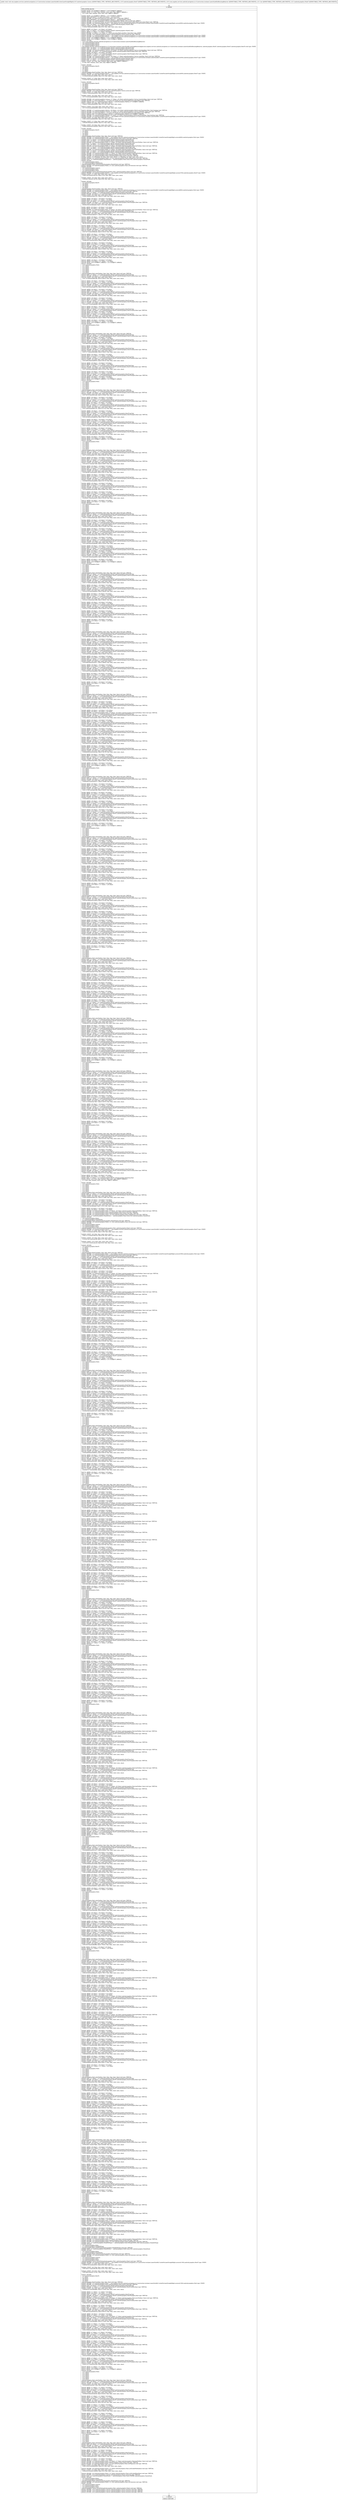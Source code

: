 digraph "CFG forcom.mapbox.services.android.navigation.ui.v5.instruction.turnlane.LanesStyleKit.drawLaneStraightRight(Landroid\/graphics\/Canvas;Landroid\/graphics\/RectF;Lcom\/mapbox\/services\/android\/navigation\/ui\/v5\/instruction\/turnlane\/LanesStyleKit$ResizingBehavior;ILandroid\/graphics\/PointF;)V" {
Node_0 [shape=record,label="{0\:\ 0x0000|MTH_ENTER_BLOCK\l|0x0000: MOVE  (r0 I:?[OBJECT, ARRAY]) = (r18 I:?[OBJECT, ARRAY]) \l0x0002: MOVE  (r1 I:?[int, float, boolean, short, byte, char, OBJECT, ARRAY]) = \l  (r21 I:?[int, float, boolean, short, byte, char, OBJECT, ARRAY])\l \l0x0004: MOVE  (r2 I:?[OBJECT, ARRAY]) = (r22 I:?[OBJECT, ARRAY]) \l0x0006: NEW_INSTANCE  (r3 I:java.util.Stack) =  java.util.Stack \l0x0008: INVOKE  (r3 I:java.util.Stack) java.util.Stack.\<init\>():void type: DIRECT \l0x000b: NEW_INSTANCE  (r4 I:android.graphics.Matrix) =  android.graphics.Matrix \l0x000d: INVOKE  (r4 I:android.graphics.Matrix) android.graphics.Matrix.\<init\>():void type: DIRECT \l0x0010: INVOKE  (r3 I:java.util.Stack), (r4 I:java.lang.Object) java.util.Stack.push(java.lang.Object):java.lang.Object type: VIRTUAL \l0x0013: INVOKE  (r4 I:android.graphics.Paint) =  com.mapbox.services.android.navigation.ui.v5.instruction.turnlane.LanesStyleKit.CacheForLaneStraightRight.access$000():android.graphics.Paint type: STATIC \l0x0017: IGET  (r5 I:float) = (r2 I:android.graphics.PointF) android.graphics.PointF.x float \l0x0019: CONST  (r6 I:?[int, float, short, byte, char]) = \l  (1106247680(0x41f00000, float:30.0) ?[int, float, short, byte, char])\l \l0x001b: ARITH  (r5 I:float) = (r5 I:float) \/ (r6 I:float) \l0x001c: IGET  (r7 I:float) = (r2 I:android.graphics.PointF) android.graphics.PointF.y float \l0x001e: ARITH  (r7 I:float) = (r7 I:float) \/ (r6 I:float) \l0x001f: INVOKE  (r5 I:float) = (r5 I:float), (r7 I:float) java.lang.Math.min(float, float):float type: STATIC \l0x0023: INVOKE  (r18 I:android.graphics.Canvas) android.graphics.Canvas.save():int type: VIRTUAL \l0x0026: INVOKE  (r7 I:android.graphics.RectF) =  com.mapbox.services.android.navigation.ui.v5.instruction.turnlane.LanesStyleKit.CacheForLaneStraightRight.access$100():android.graphics.RectF type: STATIC \l0x002a: INVOKE  (r8 I:android.graphics.RectF) =  com.mapbox.services.android.navigation.ui.v5.instruction.turnlane.LanesStyleKit.CacheForLaneStraightRight.access$200():android.graphics.RectF type: STATIC \l0x002e: MOVE  (r9 I:?[OBJECT, ARRAY]) = (r19 I:?[OBJECT, ARRAY]) \l0x0030: MOVE  (r10 I:?[OBJECT, ARRAY]) = (r20 I:?[OBJECT, ARRAY]) \l0x0032: INVOKE  \l  (r10 I:com.mapbox.services.android.navigation.ui.v5.instruction.turnlane.LanesStyleKit$ResizingBehavior)\l  (r8 I:android.graphics.RectF)\l  (r9 I:android.graphics.RectF)\l  (r7 I:android.graphics.RectF)\l com.mapbox.services.android.navigation.ui.v5.instruction.turnlane.LanesStyleKit.resizingBehaviorApply(com.mapbox.services.android.navigation.ui.v5.instruction.turnlane.LanesStyleKit$ResizingBehavior, android.graphics.RectF, android.graphics.RectF, android.graphics.RectF):void type: STATIC \l0x0035: IGET  (r8 I:float) = (r7 I:android.graphics.RectF) android.graphics.RectF.left float \l0x0037: IGET  (r9 I:float) = (r7 I:android.graphics.RectF) android.graphics.RectF.top float \l0x0039: INVOKE  (r0 I:android.graphics.Canvas), (r8 I:float), (r9 I:float) android.graphics.Canvas.translate(float, float):void type: VIRTUAL \l0x003c: INVOKE  (r8 I:float) = (r7 I:android.graphics.RectF) android.graphics.RectF.width():float type: VIRTUAL \l0x0040: ARITH  (r8 I:float) = (r8 I:float) \/ (r6 I:float) \l0x0041: INVOKE  (r7 I:float) = (r7 I:android.graphics.RectF) android.graphics.RectF.height():float type: VIRTUAL \l0x0045: ARITH  (r7 I:float) = (r7 I:float) \/ (r6 I:float) \l0x0046: INVOKE  (r0 I:android.graphics.Canvas), (r8 I:float), (r7 I:float) android.graphics.Canvas.scale(float, float):void type: VIRTUAL \l0x0049: INVOKE  (r6 I:android.graphics.RectF) =  com.mapbox.services.android.navigation.ui.v5.instruction.turnlane.LanesStyleKit.CacheForLaneStraightRight.access$300():android.graphics.RectF type: STATIC \l0x004d: IGET  (r7 I:float) = (r2 I:android.graphics.PointF) android.graphics.PointF.x float \l0x004f: IGET  (r2 I:float) = (r2 I:android.graphics.PointF) android.graphics.PointF.y float \l0x0051: CONST  (r8 I:?[int, float, boolean, short, byte, char, OBJECT, ARRAY]) = \l  (0 ?[int, float, boolean, short, byte, char, OBJECT, ARRAY])\l \l0x0052: INVOKE  \l  (r6 I:android.graphics.RectF)\l  (r8 I:float)\l  (r8 I:float)\l  (r7 I:float)\l  (r2 I:float)\l android.graphics.RectF.set(float, float, float, float):void type: VIRTUAL \l0x0055: INVOKE  (r2 I:android.graphics.RectF) =  com.mapbox.services.android.navigation.ui.v5.instruction.turnlane.LanesStyleKit.CacheForLaneStraightRight.access$400():android.graphics.RectF type: STATIC \l0x0059: CONST  (r6 I:?[int, float, short, byte, char]) = \l  (1103626240(0x41c80000, float:25.0) ?[int, float, short, byte, char])\l \l0x005b: CONST  (r7 I:?[int, float, short, byte, char]) = \l  (1102037647(0x41afc28f, float:21.97) ?[int, float, short, byte, char])\l \l0x005e: INVOKE  \l  (r2 I:android.graphics.RectF)\l  (r8 I:float)\l  (r8 I:float)\l  (r7 I:float)\l  (r6 I:float)\l android.graphics.RectF.set(float, float, float, float):void type: VIRTUAL \l0x0061: INVOKE  (r18 I:android.graphics.Canvas) android.graphics.Canvas.save():int type: VIRTUAL \l0x0064: CONST  (r7 I:?[int, float, short, byte, char]) = \l  (1084227584(0x40a00000, float:5.0) ?[int, float, short, byte, char])\l \l0x0066: CONST  (r9 I:?[int, float, short, byte, char]) = \l  (1073741824(0x40000000, float:2.0) ?[int, float, short, byte, char])\l \l0x0068: INVOKE  (r0 I:android.graphics.Canvas), (r7 I:float), (r9 I:float) android.graphics.Canvas.translate(float, float):void type: VIRTUAL \l0x006b: INVOKE  (r7 I:java.lang.Object) = (r3 I:java.util.Stack) java.util.Stack.peek():java.lang.Object type: VIRTUAL \l0x006f: CHECK_CAST  (r7 I:android.graphics.Matrix) = (android.graphics.Matrix) (r7 I:?[OBJECT, ARRAY]) \l0x0071: CONST  (r9 I:?[int, float, short, byte, char]) = \l  (1084227584(0x40a00000, float:5.0) ?[int, float, short, byte, char])\l \l0x0073: CONST  (r10 I:?[int, float, short, byte, char]) = \l  (1073741824(0x40000000, float:2.0) ?[int, float, short, byte, char])\l \l0x0075: INVOKE  (r7 I:android.graphics.Matrix), (r9 I:float), (r10 I:float) android.graphics.Matrix.postTranslate(float, float):boolean type: VIRTUAL \l0x0078: INVOKE  (r0 I:android.graphics.Canvas), (r5 I:float), (r5 I:float) android.graphics.Canvas.scale(float, float):void type: VIRTUAL \l0x007b: INVOKE  (r3 I:java.lang.Object) = (r3 I:java.util.Stack) java.util.Stack.peek():java.lang.Object type: VIRTUAL \l0x007f: CHECK_CAST  (r3 I:android.graphics.Matrix) = (android.graphics.Matrix) (r3 I:?[OBJECT, ARRAY]) \l0x0081: INVOKE  (r3 I:android.graphics.Matrix), (r5 I:float), (r5 I:float) android.graphics.Matrix.postScale(float, float):boolean type: VIRTUAL \l0x0084: INVOKE  (r3 I:android.graphics.RectF) =  com.mapbox.services.android.navigation.ui.v5.instruction.turnlane.LanesStyleKit.CacheForLaneStraightRight.access$500():android.graphics.RectF type: STATIC \l0x0088: CONST  (r5 I:?[int, float, short, byte, char]) = \l  (1082130432(0x40800000, float:4.0) ?[int, float, short, byte, char])\l \l0x008a: CONST  (r7 I:?[int, float, short, byte, char]) = \l  (1092091904(0x41180000, float:9.5) ?[int, float, short, byte, char])\l \l0x008c: CONST  (r9 I:?[int, float, short, byte, char]) = \l  (1090519040(0x41000000, float:8.0) ?[int, float, short, byte, char])\l \l0x008e: INVOKE  \l  (r3 I:android.graphics.RectF)\l  (r5 I:float)\l  (r7 I:float)\l  (r9 I:float)\l  (r6 I:float)\l android.graphics.RectF.set(float, float, float, float):void type: VIRTUAL \l0x0091: INVOKE  (r5 I:android.graphics.Path) =  com.mapbox.services.android.navigation.ui.v5.instruction.turnlane.LanesStyleKit.CacheForLaneStraightRight.access$600():android.graphics.Path type: STATIC \l0x0095: INVOKE  (r5 I:android.graphics.Path) android.graphics.Path.reset():void type: VIRTUAL \l0x0098: IGET  (r7 I:float) = (r3 I:android.graphics.RectF) android.graphics.RectF.left float \l0x009a: IGET  (r9 I:float) = (r3 I:android.graphics.RectF) android.graphics.RectF.top float \l0x009c: INVOKE  (r5 I:android.graphics.Path), (r7 I:float), (r9 I:float) android.graphics.Path.moveTo(float, float):void type: VIRTUAL \l0x009f: IGET  (r7 I:float) = (r3 I:android.graphics.RectF) android.graphics.RectF.right float \l0x00a1: IGET  (r9 I:float) = (r3 I:android.graphics.RectF) android.graphics.RectF.top float \l0x00a3: INVOKE  (r5 I:android.graphics.Path), (r7 I:float), (r9 I:float) android.graphics.Path.lineTo(float, float):void type: VIRTUAL \l0x00a6: IGET  (r7 I:float) = (r3 I:android.graphics.RectF) android.graphics.RectF.right float \l0x00a8: IGET  (r9 I:float) = (r3 I:android.graphics.RectF) android.graphics.RectF.bottom float \l0x00aa: INVOKE  (r5 I:android.graphics.Path), (r7 I:float), (r9 I:float) android.graphics.Path.lineTo(float, float):void type: VIRTUAL \l0x00ad: IGET  (r7 I:float) = (r3 I:android.graphics.RectF) android.graphics.RectF.left float \l0x00af: IGET  (r3 I:float) = (r3 I:android.graphics.RectF) android.graphics.RectF.bottom float \l0x00b1: INVOKE  (r5 I:android.graphics.Path), (r7 I:float), (r3 I:float) android.graphics.Path.lineTo(float, float):void type: VIRTUAL \l0x00b4: INVOKE  (r5 I:android.graphics.Path) android.graphics.Path.close():void type: VIRTUAL \l0x00b7: INVOKE  (r4 I:android.graphics.Paint) android.graphics.Paint.reset():void type: VIRTUAL \l0x00ba: CONST  (r3 I:?[boolean, int, float, short, byte, char]) = (1 ?[boolean, int, float, short, byte, char]) \l0x00bb: INVOKE  (r4 I:android.graphics.Paint), (r3 I:int) android.graphics.Paint.setFlags(int):void type: VIRTUAL \l0x00be: SGET  (r7 I:android.graphics.Paint$Style) =  android.graphics.Paint.Style.FILL android.graphics.Paint$Style \l0x00c0: INVOKE  \l  (r4 I:android.graphics.Paint)\l  (r7 I:android.graphics.Paint$Style)\l android.graphics.Paint.setStyle(android.graphics.Paint$Style):void type: VIRTUAL \l0x00c3: INVOKE  (r4 I:android.graphics.Paint), (r1 I:int) android.graphics.Paint.setColor(int):void type: VIRTUAL \l0x00c6: INVOKE  \l  (r0 I:android.graphics.Canvas)\l  (r5 I:android.graphics.Path)\l  (r4 I:android.graphics.Paint)\l android.graphics.Canvas.drawPath(android.graphics.Path, android.graphics.Paint):void type: VIRTUAL \l0x00c9: INVOKE  (r5 I:android.graphics.RectF) =  com.mapbox.services.android.navigation.ui.v5.instruction.turnlane.LanesStyleKit.CacheForLaneStraightRight.access$700():android.graphics.RectF type: STATIC \l0x00cd: CONST  (r7 I:?[int, float, short, byte, char]) = \l  (1094734316(0x414051ec, float:12.02) ?[int, float, short, byte, char])\l \l0x00d0: CONST  (r9 I:?[int, float, short, byte, char]) = \l  (1092605706(0x411fd70a, float:9.99) ?[int, float, short, byte, char])\l \l0x00d3: INVOKE  \l  (r5 I:android.graphics.RectF)\l  (r8 I:float)\l  (r8 I:float)\l  (r7 I:float)\l  (r9 I:float)\l android.graphics.RectF.set(float, float, float, float):void type: VIRTUAL \l0x00d6: INVOKE  (r5 I:android.graphics.Path) =  com.mapbox.services.android.navigation.ui.v5.instruction.turnlane.LanesStyleKit.CacheForLaneStraightRight.access$800():android.graphics.Path type: STATIC \l0x00da: INVOKE  (r5 I:android.graphics.Path) android.graphics.Path.reset():void type: VIRTUAL \l0x00dd: IGET  (r7 I:float) = (r2 I:android.graphics.RectF) android.graphics.RectF.left float \l0x00df: INVOKE  (r8 I:float) = (r2 I:android.graphics.RectF) android.graphics.RectF.width():float type: VIRTUAL \l0x00e3: CONST  (r9 I:?[int, float, short, byte, char]) = \l  (1049376609(0x3e8c3761, float:0.27386) ?[int, float, short, byte, char])\l \l0x00e6: ARITH  (r8 I:float) = (r8 I:float) * (r9 I:float) \l0x00e8: ARITH  (r7 I:float) = (r7 I:float) + (r8 I:float) \l0x00e9: IGET  (r8 I:float) = (r2 I:android.graphics.RectF) android.graphics.RectF.top float \l0x00eb: INVOKE  (r9 I:float) = (r2 I:android.graphics.RectF) android.graphics.RectF.height():float type: VIRTUAL \l0x00ef: CONST  (r10 I:?[int, float, short, byte, char]) = \l  (954642381(0x38e6afcd, float:1.1E\-4) ?[int, float, short, byte, char])\l \l0x00f2: ARITH  (r9 I:float) = (r9 I:float) * (r10 I:float) \l0x00f4: ARITH  (r8 I:float) = (r8 I:float) + (r9 I:float) \l0x00f5: INVOKE  (r5 I:android.graphics.Path), (r7 I:float), (r8 I:float) android.graphics.Path.moveTo(float, float):void type: VIRTUAL \l0x00f8: IGET  (r7 I:float) = (r2 I:android.graphics.RectF) android.graphics.RectF.left float \l0x00fa: INVOKE  (r8 I:float) = (r2 I:android.graphics.RectF) android.graphics.RectF.width():float type: VIRTUAL \l0x00fe: CONST  (r9 I:?[int, float, short, byte, char]) = \l  (1049434993(0x3e8d1b71, float:0.2756) ?[int, float, short, byte, char])\l \l0x0101: ARITH  (r8 I:float) = (r8 I:float) * (r9 I:float) \l0x0103: ARITH  (r11 I:float) = (r7 I:float) + (r8 I:float) \l0x0105: IGET  (r7 I:float) = (r2 I:android.graphics.RectF) android.graphics.RectF.top float \l0x0107: INVOKE  (r8 I:float) = (r2 I:android.graphics.RectF) android.graphics.RectF.height():float type: VIRTUAL \l0x010b: CONST  (r9 I:?[int, float, short, byte, char]) = \l  (991087863(0x3b12ccf7, float:0.00224) ?[int, float, short, byte, char])\l \l0x010e: ARITH  (r8 I:float) = (r8 I:float) * (r9 I:float) \l0x0110: ARITH  (r12 I:float) = (r7 I:float) + (r8 I:float) \l0x0112: IGET  (r7 I:float) = (r2 I:android.graphics.RectF) android.graphics.RectF.left float \l0x0114: INVOKE  (r8 I:float) = (r2 I:android.graphics.RectF) android.graphics.RectF.width():float type: VIRTUAL \l0x0118: CONST  (r9 I:?[int, float, short, byte, char]) = \l  (1057537214(0x3f08bcbe, float:0.53413) ?[int, float, short, byte, char])\l \l0x011b: ARITH  (r8 I:float) = (r8 I:float) * (r9 I:float) \l0x011d: ARITH  (r13 I:float) = (r7 I:float) + (r8 I:float) \l0x011f: IGET  (r7 I:float) = (r2 I:android.graphics.RectF) android.graphics.RectF.top float \l0x0121: INVOKE  (r8 I:float) = (r2 I:android.graphics.RectF) android.graphics.RectF.height():float type: VIRTUAL \l0x0125: CONST  (r9 I:?[int, float, short, byte, char]) = \l  (1050879512(0x3ea32618, float:0.31865) ?[int, float, short, byte, char])\l \l0x0128: ARITH  (r8 I:float) = (r8 I:float) * (r9 I:float) \l0x012a: ARITH  (r14 I:float) = (r7 I:float) + (r8 I:float) \l0x012c: IGET  (r7 I:float) = (r2 I:android.graphics.RectF) android.graphics.RectF.left float \l0x012e: INVOKE  (r8 I:float) = (r2 I:android.graphics.RectF) android.graphics.RectF.width():float type: VIRTUAL \l0x0132: CONST  (r9 I:?[int, float, short, byte, char]) = \l  (1057629825(0x3f0a2681, float:0.53965) ?[int, float, short, byte, char])\l \l0x0135: ARITH  (r8 I:float) = (r8 I:float) * (r9 I:float) \l0x0137: ARITH  (r15 I:float) = (r7 I:float) + (r8 I:float) \l0x0139: IGET  (r7 I:float) = (r2 I:android.graphics.RectF) android.graphics.RectF.top float \l0x013b: INVOKE  (r8 I:float) = (r2 I:android.graphics.RectF) android.graphics.RectF.height():float type: VIRTUAL \l0x013f: CONST  (r9 I:?[int, float, short, byte, char]) = \l  (1051106004(0x3ea69ad4, float:0.3254) ?[int, float, short, byte, char])\l \l0x0142: ARITH  (r8 I:float) = (r8 I:float) * (r9 I:float) \l0x0144: ARITH  (r16 I:float) = (r7 I:float) + (r8 I:float) \l0x0146: MOVE  (r10 I:?[OBJECT, ARRAY]) = (r5 I:?[OBJECT, ARRAY]) \l0x0147: INVOKE  \l  (r10 I:android.graphics.Path)\l  (r11 I:float)\l  (r12 I:float)\l  (r13 I:float)\l  (r14 I:float)\l  (r15 I:float)\l  (r16 I:float)\l android.graphics.Path.cubicTo(float, float, float, float, float, float):void type: VIRTUAL \l0x014a: IGET  (r7 I:float) = (r2 I:android.graphics.RectF) android.graphics.RectF.left float \l0x014c: INVOKE  (r8 I:float) = (r2 I:android.graphics.RectF) android.graphics.RectF.width():float type: VIRTUAL \l0x0150: CONST  (r9 I:?[int, float, short, byte, char]) = \l  (1057707000(0x3f0b53f8, float:0.54425) ?[int, float, short, byte, char])\l \l0x0153: ARITH  (r8 I:float) = (r8 I:float) * (r9 I:float) \l0x0155: ARITH  (r11 I:float) = (r7 I:float) + (r8 I:float) \l0x0157: IGET  (r7 I:float) = (r2 I:android.graphics.RectF) android.graphics.RectF.top float \l0x0159: INVOKE  (r8 I:float) = (r2 I:android.graphics.RectF) android.graphics.RectF.height():float type: VIRTUAL \l0x015d: CONST  (r9 I:?[int, float, short, byte, char]) = \l  (1051236195(0x3ea89763, float:0.32928) ?[int, float, short, byte, char])\l \l0x0160: ARITH  (r8 I:float) = (r8 I:float) * (r9 I:float) \l0x0162: ARITH  (r12 I:float) = (r7 I:float) + (r8 I:float) \l0x0164: IGET  (r7 I:float) = (r2 I:android.graphics.RectF) android.graphics.RectF.left float \l0x0166: INVOKE  (r8 I:float) = (r2 I:android.graphics.RectF) android.graphics.RectF.width():float type: VIRTUAL \l0x016a: CONST  (r9 I:?[int, float, short, byte, char]) = \l  (1057753473(0x3f0c0981, float:0.54702) ?[int, float, short, byte, char])\l \l0x016d: ARITH  (r8 I:float) = (r8 I:float) * (r9 I:float) \l0x016f: ARITH  (r13 I:float) = (r7 I:float) + (r8 I:float) \l0x0171: IGET  (r7 I:float) = (r2 I:android.graphics.RectF) android.graphics.RectF.top float \l0x0173: INVOKE  (r8 I:float) = (r2 I:android.graphics.RectF) android.graphics.RectF.height():float type: VIRTUAL \l0x0177: CONST  (r10 I:?[int, float, short, byte, char]) = \l  (1051418731(0x3eab606b, float:0.33472) ?[int, float, short, byte, char])\l \l0x017a: ARITH  (r8 I:float) = (r8 I:float) * (r10 I:float) \l0x017c: ARITH  (r14 I:float) = (r7 I:float) + (r8 I:float) \l0x017e: IGET  (r7 I:float) = (r2 I:android.graphics.RectF) android.graphics.RectF.left float \l0x0180: INVOKE  (r8 I:float) = (r2 I:android.graphics.RectF) android.graphics.RectF.width():float type: VIRTUAL \l0x0184: ARITH  (r8 I:float) = (r8 I:float) * (r9 I:float) \l0x0186: ARITH  (r15 I:float) = (r7 I:float) + (r8 I:float) \l0x0188: IGET  (r7 I:float) = (r2 I:android.graphics.RectF) android.graphics.RectF.top float \l0x018a: INVOKE  (r8 I:float) = (r2 I:android.graphics.RectF) android.graphics.RectF.height():float type: VIRTUAL \l0x018e: CONST  (r10 I:?[int, float, short, byte, char]) = \l  (1051617038(0x3eae670e, float:0.34063) ?[int, float, short, byte, char])\l \l0x0191: ARITH  (r8 I:float) = (r8 I:float) * (r10 I:float) \l0x0193: ARITH  (r16 I:float) = (r7 I:float) + (r8 I:float) \l0x0195: MOVE  (r10 I:?[OBJECT, ARRAY]) = (r5 I:?[OBJECT, ARRAY]) \l0x0196: INVOKE  \l  (r10 I:android.graphics.Path)\l  (r11 I:float)\l  (r12 I:float)\l  (r13 I:float)\l  (r14 I:float)\l  (r15 I:float)\l  (r16 I:float)\l android.graphics.Path.cubicTo(float, float, float, float, float, float):void type: VIRTUAL \l0x0199: IGET  (r7 I:float) = (r2 I:android.graphics.RectF) android.graphics.RectF.left float \l0x019b: INVOKE  (r8 I:float) = (r2 I:android.graphics.RectF) android.graphics.RectF.width():float type: VIRTUAL \l0x019f: ARITH  (r8 I:float) = (r8 I:float) * (r9 I:float) \l0x01a1: ARITH  (r11 I:float) = (r7 I:float) + (r8 I:float) \l0x01a3: IGET  (r7 I:float) = (r2 I:android.graphics.RectF) android.graphics.RectF.top float \l0x01a5: INVOKE  (r8 I:float) = (r2 I:android.graphics.RectF) android.graphics.RectF.height():float type: VIRTUAL \l0x01a9: CONST  (r9 I:?[int, float, short, byte, char]) = \l  (1051999559(0x3eb43d47, float:0.35203) ?[int, float, short, byte, char])\l \l0x01ac: ARITH  (r8 I:float) = (r8 I:float) * (r9 I:float) \l0x01ae: ARITH  (r12 I:float) = (r7 I:float) + (r8 I:float) \l0x01b0: IGET  (r7 I:float) = (r2 I:android.graphics.RectF) android.graphics.RectF.left float \l0x01b2: INVOKE  (r8 I:float) = (r2 I:android.graphics.RectF) android.graphics.RectF.width():float type: VIRTUAL \l0x01b6: CONST  (r9 I:?[int, float, short, byte, char]) = \l  (1057577144(0x3f0958b8, float:0.53651) ?[int, float, short, byte, char])\l \l0x01b9: ARITH  (r8 I:float) = (r8 I:float) * (r9 I:float) \l0x01bb: ARITH  (r13 I:float) = (r7 I:float) + (r8 I:float) \l0x01bd: IGET  (r7 I:float) = (r2 I:android.graphics.RectF) android.graphics.RectF.top float \l0x01bf: INVOKE  (r8 I:float) = (r2 I:android.graphics.RectF) android.graphics.RectF.height():float type: VIRTUAL \l0x01c3: CONST  (r9 I:?[int, float, short, byte, char]) = \l  (1052308259(0x3eb8f323, float:0.36123) ?[int, float, short, byte, char])\l \l0x01c6: ARITH  (r8 I:float) = (r8 I:float) * (r9 I:float) \l0x01c8: ARITH  (r14 I:float) = (r7 I:float) + (r8 I:float) \l0x01ca: IGET  (r7 I:float) = (r2 I:android.graphics.RectF) android.graphics.RectF.left float \l0x01cc: INVOKE  (r8 I:float) = (r2 I:android.graphics.RectF) android.graphics.RectF.width():float type: VIRTUAL \l0x01d0: CONST  (r10 I:?[int, float, short, byte, char]) = \l  (1057359544(0x3f0606b8, float:0.52354) ?[int, float, short, byte, char])\l \l0x01d3: ARITH  (r8 I:float) = (r8 I:float) * (r10 I:float) \l0x01d5: ARITH  (r15 I:float) = (r7 I:float) + (r8 I:float) \l0x01d7: IGET  (r7 I:float) = (r2 I:android.graphics.RectF) android.graphics.RectF.top float \l0x01d9: INVOKE  (r8 I:float) = (r2 I:android.graphics.RectF) android.graphics.RectF.height():float type: VIRTUAL \l0x01dd: ARITH  (r8 I:float) = (r8 I:float) * (r9 I:float) \l0x01df: ARITH  (r16 I:float) = (r7 I:float) + (r8 I:float) \l0x01e1: MOVE  (r10 I:?[OBJECT, ARRAY]) = (r5 I:?[OBJECT, ARRAY]) \l0x01e2: INVOKE  \l  (r10 I:android.graphics.Path)\l  (r11 I:float)\l  (r12 I:float)\l  (r13 I:float)\l  (r14 I:float)\l  (r15 I:float)\l  (r16 I:float)\l android.graphics.Path.cubicTo(float, float, float, float, float, float):void type: VIRTUAL \l0x01e5: IGET  (r7 I:float) = (r2 I:android.graphics.RectF) android.graphics.RectF.left float \l0x01e7: INVOKE  (r8 I:float) = (r2 I:android.graphics.RectF) android.graphics.RectF.width():float type: VIRTUAL \l0x01eb: CONST  (r10 I:?[int, float, short, byte, char]) = \l  (1057307870(0x3f053cde, float:0.52046) ?[int, float, short, byte, char])\l \l0x01ee: ARITH  (r8 I:float) = (r8 I:float) * (r10 I:float) \l0x01f0: ARITH  (r11 I:float) = (r7 I:float) + (r8 I:float) \l0x01f2: IGET  (r7 I:float) = (r2 I:android.graphics.RectF) android.graphics.RectF.top float \l0x01f4: INVOKE  (r8 I:float) = (r2 I:android.graphics.RectF) android.graphics.RectF.height():float type: VIRTUAL \l0x01f8: ARITH  (r8 I:float) = (r8 I:float) * (r9 I:float) \l0x01fa: ARITH  (r12 I:float) = (r7 I:float) + (r8 I:float) \l0x01fc: IGET  (r7 I:float) = (r2 I:android.graphics.RectF) android.graphics.RectF.left float \l0x01fe: INVOKE  (r8 I:float) = (r2 I:android.graphics.RectF) android.graphics.RectF.width():float type: VIRTUAL \l0x0202: CONST  (r9 I:?[int, float, short, byte, char]) = \l  (1057258545(0x3f047c31, float:0.51752) ?[int, float, short, byte, char])\l \l0x0205: ARITH  (r8 I:float) = (r8 I:float) * (r9 I:float) \l0x0207: ARITH  (r13 I:float) = (r7 I:float) + (r8 I:float) \l0x0209: IGET  (r7 I:float) = (r2 I:android.graphics.RectF) android.graphics.RectF.top float \l0x020b: INVOKE  (r8 I:float) = (r2 I:android.graphics.RectF) android.graphics.RectF.height():float type: VIRTUAL \l0x020f: CONST  (r9 I:?[int, float, short, byte, char]) = \l  (1052291482(0x3eb8b19a, float:0.36073) ?[int, float, short, byte, char])\l \l0x0212: ARITH  (r8 I:float) = (r8 I:float) * (r9 I:float) \l0x0214: ARITH  (r14 I:float) = (r7 I:float) + (r8 I:float) \l0x0216: IGET  (r7 I:float) = (r2 I:android.graphics.RectF) android.graphics.RectF.left float \l0x0218: INVOKE  (r8 I:float) = (r2 I:android.graphics.RectF) android.graphics.RectF.width():float type: VIRTUAL \l0x021c: CONST  (r9 I:?[int, float, short, byte, char]) = \l  (1057213414(0x3f03cbe6, float:0.51483) ?[int, float, short, byte, char])\l \l0x021f: ARITH  (r8 I:float) = (r8 I:float) * (r9 I:float) \l0x0221: ARITH  (r15 I:float) = (r7 I:float) + (r8 I:float) \l0x0223: IGET  (r7 I:float) = (r2 I:android.graphics.RectF) android.graphics.RectF.top float \l0x0225: INVOKE  (r8 I:float) = (r2 I:android.graphics.RectF) android.graphics.RectF.height():float type: VIRTUAL \l0x0229: CONST  (r9 I:?[int, float, short, byte, char]) = \l  (1052259270(0x3eb833c6, float:0.35977) ?[int, float, short, byte, char])\l \l0x022c: ARITH  (r8 I:float) = (r8 I:float) * (r9 I:float) \l0x022e: ARITH  (r16 I:float) = (r7 I:float) + (r8 I:float) \l0x0230: MOVE  (r10 I:?[OBJECT, ARRAY]) = (r5 I:?[OBJECT, ARRAY]) \l0x0231: INVOKE  \l  (r10 I:android.graphics.Path)\l  (r11 I:float)\l  (r12 I:float)\l  (r13 I:float)\l  (r14 I:float)\l  (r15 I:float)\l  (r16 I:float)\l android.graphics.Path.cubicTo(float, float, float, float, float, float):void type: VIRTUAL \l0x0234: IGET  (r7 I:float) = (r2 I:android.graphics.RectF) android.graphics.RectF.left float \l0x0236: INVOKE  (r8 I:float) = (r2 I:android.graphics.RectF) android.graphics.RectF.width():float type: VIRTUAL \l0x023a: CONST  (r9 I:?[int, float, short, byte, char]) = \l  (1057125502(0x3f02747e, float:0.50959) ?[int, float, short, byte, char])\l \l0x023d: ARITH  (r8 I:float) = (r8 I:float) * (r9 I:float) \l0x023f: ARITH  (r11 I:float) = (r7 I:float) + (r8 I:float) \l0x0241: IGET  (r7 I:float) = (r2 I:android.graphics.RectF) android.graphics.RectF.top float \l0x0243: INVOKE  (r8 I:float) = (r2 I:android.graphics.RectF) android.graphics.RectF.height():float type: VIRTUAL \l0x0247: CONST  (r9 I:?[int, float, short, byte, char]) = \l  (1052202227(0x3eb754f3, float:0.35807) ?[int, float, short, byte, char])\l \l0x024a: ARITH  (r8 I:float) = (r8 I:float) * (r9 I:float) \l0x024c: ARITH  (r12 I:float) = (r7 I:float) + (r8 I:float) \l0x024e: IGET  (r7 I:float) = (r2 I:android.graphics.RectF) android.graphics.RectF.left float \l0x0250: INVOKE  (r8 I:float) = (r2 I:android.graphics.RectF) android.graphics.RectF.width():float type: VIRTUAL \l0x0254: CONST  (r9 I:?[int, float, short, byte, char]) = \l  (1053465887(0x3eca9d1f, float:0.39573) ?[int, float, short, byte, char])\l \l0x0257: ARITH  (r8 I:float) = (r8 I:float) * (r9 I:float) \l0x0259: ARITH  (r13 I:float) = (r7 I:float) + (r8 I:float) \l0x025b: IGET  (r7 I:float) = (r2 I:android.graphics.RectF) android.graphics.RectF.top float \l0x025d: INVOKE  (r8 I:float) = (r2 I:android.graphics.RectF) android.graphics.RectF.height():float type: VIRTUAL \l0x0261: CONST  (r9 I:?[int, float, short, byte, char]) = \l  (1050982859(0x3ea4b9cb, float:0.32173) ?[int, float, short, byte, char])\l \l0x0264: ARITH  (r8 I:float) = (r8 I:float) * (r9 I:float) \l0x0266: ARITH  (r14 I:float) = (r7 I:float) + (r8 I:float) \l0x0268: IGET  (r7 I:float) = (r2 I:android.graphics.RectF) android.graphics.RectF.left float \l0x026a: INVOKE  (r8 I:float) = (r2 I:android.graphics.RectF) android.graphics.RectF.width():float type: VIRTUAL \l0x026e: CONST  (r9 I:?[int, float, short, byte, char]) = \l  (1053300464(0x3ec816f0, float:0.3908) ?[int, float, short, byte, char])\l \l0x0271: ARITH  (r8 I:float) = (r8 I:float) * (r9 I:float) \l0x0273: ARITH  (r15 I:float) = (r7 I:float) + (r8 I:float) \l0x0275: IGET  (r7 I:float) = (r2 I:android.graphics.RectF) android.graphics.RectF.top float \l0x0277: INVOKE  (r8 I:float) = (r2 I:android.graphics.RectF) android.graphics.RectF.height():float type: VIRTUAL \l0x027b: CONST  (r9 I:?[int, float, short, byte, char]) = \l  (1050930179(0x3ea3ec03, float:0.32016) ?[int, float, short, byte, char])\l \l0x027e: ARITH  (r8 I:float) = (r8 I:float) * (r9 I:float) \l0x0280: ARITH  (r16 I:float) = (r7 I:float) + (r8 I:float) \l0x0282: INVOKE  \l  (r10 I:android.graphics.Path)\l  (r11 I:float)\l  (r12 I:float)\l  (r13 I:float)\l  (r14 I:float)\l  (r15 I:float)\l  (r16 I:float)\l android.graphics.Path.cubicTo(float, float, float, float, float, float):void type: VIRTUAL \l0x0285: IGET  (r7 I:float) = (r2 I:android.graphics.RectF) android.graphics.RectF.left float \l0x0287: INVOKE  (r8 I:float) = (r2 I:android.graphics.RectF) android.graphics.RectF.width():float type: VIRTUAL \l0x028b: CONST  (r9 I:?[int, float, short, byte, char]) = \l  (1052711584(0x3ebf1aa0, float:0.37325) ?[int, float, short, byte, char])\l \l0x028e: ARITH  (r8 I:float) = (r8 I:float) * (r9 I:float) \l0x0290: ARITH  (r11 I:float) = (r7 I:float) + (r8 I:float) \l0x0292: IGET  (r7 I:float) = (r2 I:android.graphics.RectF) android.graphics.RectF.top float \l0x0294: INVOKE  (r8 I:float) = (r2 I:android.graphics.RectF) android.graphics.RectF.height():float type: VIRTUAL \l0x0298: CONST  (r9 I:?[int, float, short, byte, char]) = \l  (1050924475(0x3ea3d5bb, float:0.31999) ?[int, float, short, byte, char])\l \l0x029b: ARITH  (r8 I:float) = (r8 I:float) * (r9 I:float) \l0x029d: ARITH  (r12 I:float) = (r7 I:float) + (r8 I:float) \l0x029f: IGET  (r7 I:float) = (r2 I:android.graphics.RectF) android.graphics.RectF.left float \l0x02a1: INVOKE  (r8 I:float) = (r2 I:android.graphics.RectF) android.graphics.RectF.width():float type: VIRTUAL \l0x02a5: CONST  (r9 I:?[int, float, short, byte, char]) = \l  (1052418318(0x3ebaa10e, float:0.36451) ?[int, float, short, byte, char])\l \l0x02a8: ARITH  (r8 I:float) = (r8 I:float) * (r9 I:float) \l0x02aa: ARITH  (r13 I:float) = (r7 I:float) + (r8 I:float) \l0x02ac: IGET  (r7 I:float) = (r2 I:android.graphics.RectF) android.graphics.RectF.top float \l0x02ae: INVOKE  (r8 I:float) = (r2 I:android.graphics.RectF) android.graphics.RectF.height():float type: VIRTUAL \l0x02b2: CONST  (r10 I:?[int, float, short, byte, char]) = \l  (1051238544(0x3ea8a090, float:0.32935) ?[int, float, short, byte, char])\l \l0x02b5: ARITH  (r8 I:float) = (r8 I:float) * (r10 I:float) \l0x02b7: ARITH  (r14 I:float) = (r7 I:float) + (r8 I:float) \l0x02b9: IGET  (r7 I:float) = (r2 I:android.graphics.RectF) android.graphics.RectF.left float \l0x02bb: INVOKE  (r8 I:float) = (r2 I:android.graphics.RectF) android.graphics.RectF.width():float type: VIRTUAL \l0x02bf: ARITH  (r8 I:float) = (r8 I:float) * (r9 I:float) \l0x02c1: ARITH  (r15 I:float) = (r7 I:float) + (r8 I:float) \l0x02c3: IGET  (r7 I:float) = (r2 I:android.graphics.RectF) android.graphics.RectF.top float \l0x02c5: INVOKE  (r8 I:float) = (r2 I:android.graphics.RectF) android.graphics.RectF.height():float type: VIRTUAL \l0x02c9: CONST  (r10 I:?[int, float, short, byte, char]) = \l  (1051629118(0x3eae963e, float:0.34099) ?[int, float, short, byte, char])\l \l0x02cc: ARITH  (r8 I:float) = (r8 I:float) * (r10 I:float) \l0x02ce: ARITH  (r16 I:float) = (r7 I:float) + (r8 I:float) \l0x02d0: MOVE  (r10 I:?[OBJECT, ARRAY]) = (r5 I:?[OBJECT, ARRAY]) \l0x02d1: INVOKE  \l  (r10 I:android.graphics.Path)\l  (r11 I:float)\l  (r12 I:float)\l  (r13 I:float)\l  (r14 I:float)\l  (r15 I:float)\l  (r16 I:float)\l android.graphics.Path.cubicTo(float, float, float, float, float, float):void type: VIRTUAL \l0x02d4: IGET  (r7 I:float) = (r2 I:android.graphics.RectF) android.graphics.RectF.left float \l0x02d6: INVOKE  (r8 I:float) = (r2 I:android.graphics.RectF) android.graphics.RectF.width():float type: VIRTUAL \l0x02da: ARITH  (r8 I:float) = (r8 I:float) * (r9 I:float) \l0x02dc: ARITH  (r11 I:float) = (r7 I:float) + (r8 I:float) \l0x02de: IGET  (r7 I:float) = (r2 I:android.graphics.RectF) android.graphics.RectF.top float \l0x02e0: INVOKE  (r8 I:float) = (r2 I:android.graphics.RectF) android.graphics.RectF.height():float type: VIRTUAL \l0x02e4: CONST  (r9 I:?[int, float, short, byte, char]) = \l  (1051717030(0x3eafeda6, float:0.34361) ?[int, float, short, byte, char])\l \l0x02e7: ARITH  (r8 I:float) = (r8 I:float) * (r9 I:float) \l0x02e9: ARITH  (r12 I:float) = (r7 I:float) + (r8 I:float) \l0x02eb: IGET  (r7 I:float) = (r2 I:android.graphics.RectF) android.graphics.RectF.left float \l0x02ed: INVOKE  (r8 I:float) = (r2 I:android.graphics.RectF) android.graphics.RectF.width():float type: VIRTUAL \l0x02f1: CONST  (r9 I:?[int, float, short, byte, char]) = \l  (1052412614(0x3eba8ac6, float:0.36434) ?[int, float, short, byte, char])\l \l0x02f4: ARITH  (r8 I:float) = (r8 I:float) * (r9 I:float) \l0x02f6: ARITH  (r13 I:float) = (r7 I:float) + (r8 I:float) \l0x02f8: IGET  (r7 I:float) = (r2 I:android.graphics.RectF) android.graphics.RectF.top float \l0x02fa: INVOKE  (r8 I:float) = (r2 I:android.graphics.RectF) android.graphics.RectF.height():float type: VIRTUAL \l0x02fe: CONST  (r9 I:?[int, float, short, byte, char]) = \l  (1051811318(0x3eb15df6, float:0.34642) ?[int, float, short, byte, char])\l \l0x0301: ARITH  (r8 I:float) = (r8 I:float) * (r9 I:float) \l0x0303: ARITH  (r14 I:float) = (r7 I:float) + (r8 I:float) \l0x0305: IGET  (r7 I:float) = (r2 I:android.graphics.RectF) android.graphics.RectF.left float \l0x0307: INVOKE  (r8 I:float) = (r2 I:android.graphics.RectF) android.graphics.RectF.width():float type: VIRTUAL \l0x030b: CONST  (r9 I:?[int, float, short, byte, char]) = \l  (1052412278(0x3eba8976, float:0.36433) ?[int, float, short, byte, char])\l \l0x030e: ARITH  (r8 I:float) = (r8 I:float) * (r9 I:float) \l0x0310: ARITH  (r15 I:float) = (r7 I:float) + (r8 I:float) \l0x0312: IGET  (r7 I:float) = (r2 I:android.graphics.RectF) android.graphics.RectF.top float \l0x0314: INVOKE  (r8 I:float) = (r2 I:android.graphics.RectF) android.graphics.RectF.height():float type: VIRTUAL \l0x0318: CONST  (r9 I:?[int, float, short, byte, char]) = \l  (1051892185(0x3eb299d9, float:0.34883) ?[int, float, short, byte, char])\l \l0x031b: ARITH  (r8 I:float) = (r8 I:float) * (r9 I:float) \l0x031d: ARITH  (r16 I:float) = (r7 I:float) + (r8 I:float) \l0x031f: INVOKE  \l  (r10 I:android.graphics.Path)\l  (r11 I:float)\l  (r12 I:float)\l  (r13 I:float)\l  (r14 I:float)\l  (r15 I:float)\l  (r16 I:float)\l android.graphics.Path.cubicTo(float, float, float, float, float, float):void type: VIRTUAL \l0x0322: IGET  (r7 I:float) = (r2 I:android.graphics.RectF) android.graphics.RectF.left float \l0x0324: INVOKE  (r8 I:float) = (r2 I:android.graphics.RectF) android.graphics.RectF.width():float type: VIRTUAL \l0x0328: CONST  (r9 I:?[int, float, short, byte, char]) = \l  (1052409594(0x3eba7efa, float:0.36425) ?[int, float, short, byte, char])\l \l0x032b: ARITH  (r8 I:float) = (r8 I:float) * (r9 I:float) \l0x032d: ARITH  (r11 I:float) = (r7 I:float) + (r8 I:float) \l0x032f: IGET  (r7 I:float) = (r2 I:android.graphics.RectF) android.graphics.RectF.top float \l0x0331: INVOKE  (r8 I:float) = (r2 I:android.graphics.RectF) android.graphics.RectF.height():float type: VIRTUAL \l0x0335: CONST  (r9 I:?[int, float, short, byte, char]) = \l  (1052001908(0x3eb44674, float:0.3521) ?[int, float, short, byte, char])\l \l0x0338: ARITH  (r8 I:float) = (r8 I:float) * (r9 I:float) \l0x033a: ARITH  (r12 I:float) = (r7 I:float) + (r8 I:float) \l0x033c: IGET  (r7 I:float) = (r2 I:android.graphics.RectF) android.graphics.RectF.left float \l0x033e: INVOKE  (r8 I:float) = (r2 I:android.graphics.RectF) android.graphics.RectF.width():float type: VIRTUAL \l0x0342: CONST  (r9 I:?[int, float, short, byte, char]) = \l  (1052416976(0x3eba9bd0, float:0.36447) ?[int, float, short, byte, char])\l \l0x0345: ARITH  (r8 I:float) = (r8 I:float) * (r9 I:float) \l0x0347: ARITH  (r13 I:float) = (r7 I:float) + (r8 I:float) \l0x0349: IGET  (r7 I:float) = (r2 I:android.graphics.RectF) android.graphics.RectF.top float \l0x034b: INVOKE  (r8 I:float) = (r2 I:android.graphics.RectF) android.graphics.RectF.height():float type: VIRTUAL \l0x034f: CONST  (r9 I:?[int, float, short, byte, char]) = \l  (1053590039(0x3ecc8217, float:0.39943) ?[int, float, short, byte, char])\l \l0x0352: ARITH  (r8 I:float) = (r8 I:float) * (r9 I:float) \l0x0354: ARITH  (r14 I:float) = (r7 I:float) + (r8 I:float) \l0x0356: IGET  (r7 I:float) = (r2 I:android.graphics.RectF) android.graphics.RectF.left float \l0x0358: INVOKE  (r8 I:float) = (r2 I:android.graphics.RectF) android.graphics.RectF.width():float type: VIRTUAL \l0x035c: CONST  (r9 I:?[int, float, short, byte, char]) = \l  (1052416976(0x3eba9bd0, float:0.36447) ?[int, float, short, byte, char])\l \l0x035f: ARITH  (r8 I:float) = (r8 I:float) * (r9 I:float) \l0x0361: ARITH  (r15 I:float) = (r7 I:float) + (r8 I:float) \l0x0363: IGET  (r7 I:float) = (r2 I:android.graphics.RectF) android.graphics.RectF.top float \l0x0365: INVOKE  (r8 I:float) = (r2 I:android.graphics.RectF) android.graphics.RectF.height():float type: VIRTUAL \l0x0369: CONST  (r9 I:?[int, float, short, byte, char]) = \l  (1053590039(0x3ecc8217, float:0.39943) ?[int, float, short, byte, char])\l \l0x036c: ARITH  (r8 I:float) = (r8 I:float) * (r9 I:float) \l0x036e: ARITH  (r16 I:float) = (r7 I:float) + (r8 I:float) \l0x0370: INVOKE  \l  (r10 I:android.graphics.Path)\l  (r11 I:float)\l  (r12 I:float)\l  (r13 I:float)\l  (r14 I:float)\l  (r15 I:float)\l  (r16 I:float)\l android.graphics.Path.cubicTo(float, float, float, float, float, float):void type: VIRTUAL \l0x0373: IGET  (r7 I:float) = (r2 I:android.graphics.RectF) android.graphics.RectF.left float \l0x0375: INVOKE  (r8 I:float) = (r2 I:android.graphics.RectF) android.graphics.RectF.width():float type: VIRTUAL \l0x0379: CONST  (r9 I:?[int, float, short, byte, char]) = \l  (1044049507(0x3e3aee63, float:0.18255) ?[int, float, short, byte, char])\l \l0x037c: ARITH  (r8 I:float) = (r8 I:float) * (r9 I:float) \l0x037e: ARITH  (r7 I:float) = (r7 I:float) + (r8 I:float) \l0x037f: IGET  (r8 I:float) = (r2 I:android.graphics.RectF) android.graphics.RectF.top float \l0x0381: INVOKE  (r9 I:float) = (r2 I:android.graphics.RectF) android.graphics.RectF.height():float type: VIRTUAL \l0x0385: CONST  (r10 I:?[int, float, short, byte, char]) = \l  (1053506824(0x3ecb3d08, float:0.39695) ?[int, float, short, byte, char])\l \l0x0388: ARITH  (r9 I:float) = (r9 I:float) * (r10 I:float) \l0x038a: ARITH  (r8 I:float) = (r8 I:float) + (r9 I:float) \l0x038b: INVOKE  (r5 I:android.graphics.Path), (r7 I:float), (r8 I:float) android.graphics.Path.lineTo(float, float):void type: VIRTUAL \l0x038e: IGET  (r7 I:float) = (r2 I:android.graphics.RectF) android.graphics.RectF.left float \l0x0390: INVOKE  (r8 I:float) = (r2 I:android.graphics.RectF) android.graphics.RectF.width():float type: VIRTUAL \l0x0394: CONST  (r9 I:?[int, float, short, byte, char]) = \l  (1044049507(0x3e3aee63, float:0.18255) ?[int, float, short, byte, char])\l \l0x0397: ARITH  (r8 I:float) = (r8 I:float) * (r9 I:float) \l0x0399: ARITH  (r11 I:float) = (r7 I:float) + (r8 I:float) \l0x039b: IGET  (r7 I:float) = (r2 I:android.graphics.RectF) android.graphics.RectF.top float \l0x039d: INVOKE  (r8 I:float) = (r2 I:android.graphics.RectF) android.graphics.RectF.height():float type: VIRTUAL \l0x03a1: CONST  (r9 I:?[int, float, short, byte, char]) = \l  (1053506824(0x3ecb3d08, float:0.39695) ?[int, float, short, byte, char])\l \l0x03a4: ARITH  (r8 I:float) = (r8 I:float) * (r9 I:float) \l0x03a6: ARITH  (r12 I:float) = (r7 I:float) + (r8 I:float) \l0x03a8: IGET  (r7 I:float) = (r2 I:android.graphics.RectF) android.graphics.RectF.left float \l0x03aa: INVOKE  (r8 I:float) = (r2 I:android.graphics.RectF) android.graphics.RectF.width():float type: VIRTUAL \l0x03ae: CONST  (r9 I:?[int, float, short, byte, char]) = \l  (1044063600(0x3e3b2570, float:0.18276) ?[int, float, short, byte, char])\l \l0x03b1: ARITH  (r8 I:float) = (r8 I:float) * (r9 I:float) \l0x03b3: ARITH  (r13 I:float) = (r7 I:float) + (r8 I:float) \l0x03b5: IGET  (r7 I:float) = (r2 I:android.graphics.RectF) android.graphics.RectF.top float \l0x03b7: INVOKE  (r8 I:float) = (r2 I:android.graphics.RectF) android.graphics.RectF.height():float type: VIRTUAL \l0x03bb: CONST  (r9 I:?[int, float, short, byte, char]) = \l  (1051930101(0x3eb32df5, float:0.34996) ?[int, float, short, byte, char])\l \l0x03be: ARITH  (r8 I:float) = (r8 I:float) * (r9 I:float) \l0x03c0: ARITH  (r14 I:float) = (r7 I:float) + (r8 I:float) \l0x03c2: IGET  (r7 I:float) = (r2 I:android.graphics.RectF) android.graphics.RectF.left float \l0x03c4: INVOKE  (r8 I:float) = (r2 I:android.graphics.RectF) android.graphics.RectF.width():float type: VIRTUAL \l0x03c8: CONST  (r9 I:?[int, float, short, byte, char]) = \l  (1044064942(0x3e3b2aae, float:0.18278) ?[int, float, short, byte, char])\l \l0x03cb: ARITH  (r8 I:float) = (r8 I:float) * (r9 I:float) \l0x03cd: ARITH  (r15 I:float) = (r7 I:float) + (r8 I:float) \l0x03cf: IGET  (r7 I:float) = (r2 I:android.graphics.RectF) android.graphics.RectF.top float \l0x03d1: INVOKE  (r8 I:float) = (r2 I:android.graphics.RectF) android.graphics.RectF.height():float type: VIRTUAL \l0x03d5: CONST  (r9 I:?[int, float, short, byte, char]) = \l  (1051814338(0x3eb169c2, float:0.34651) ?[int, float, short, byte, char])\l \l0x03d8: ARITH  (r8 I:float) = (r8 I:float) * (r9 I:float) \l0x03da: ARITH  (r16 I:float) = (r7 I:float) + (r8 I:float) \l0x03dc: MOVE  (r10 I:?[OBJECT, ARRAY]) = (r5 I:?[OBJECT, ARRAY]) \l0x03dd: INVOKE  \l  (r10 I:android.graphics.Path)\l  (r11 I:float)\l  (r12 I:float)\l  (r13 I:float)\l  (r14 I:float)\l  (r15 I:float)\l  (r16 I:float)\l android.graphics.Path.cubicTo(float, float, float, float, float, float):void type: VIRTUAL \l0x03e0: IGET  (r7 I:float) = (r2 I:android.graphics.RectF) android.graphics.RectF.left float \l0x03e2: INVOKE  (r8 I:float) = (r2 I:android.graphics.RectF) android.graphics.RectF.width():float type: VIRTUAL \l0x03e6: CONST  (r9 I:?[int, float, short, byte, char]) = \l  (1044058231(0x3e3b1077, float:0.18268) ?[int, float, short, byte, char])\l \l0x03e9: ARITH  (r8 I:float) = (r8 I:float) * (r9 I:float) \l0x03eb: ARITH  (r11 I:float) = (r7 I:float) + (r8 I:float) \l0x03ed: IGET  (r7 I:float) = (r2 I:android.graphics.RectF) android.graphics.RectF.top float \l0x03ef: INVOKE  (r8 I:float) = (r2 I:android.graphics.RectF) android.graphics.RectF.height():float type: VIRTUAL \l0x03f3: CONST  (r9 I:?[int, float, short, byte, char]) = \l  (1051727097(0x3eb014f9, float:0.34391) ?[int, float, short, byte, char])\l \l0x03f6: ARITH  (r8 I:float) = (r8 I:float) * (r9 I:float) \l0x03f8: ARITH  (r12 I:float) = (r7 I:float) + (r8 I:float) \l0x03fa: IGET  (r7 I:float) = (r2 I:android.graphics.RectF) android.graphics.RectF.left float \l0x03fc: INVOKE  (r8 I:float) = (r2 I:android.graphics.RectF) android.graphics.RectF.width():float type: VIRTUAL \l0x0400: CONST  (r9 I:?[int, float, short, byte, char]) = \l  (1044046823(0x3e3ae3e7, float:0.18251) ?[int, float, short, byte, char])\l \l0x0403: ARITH  (r8 I:float) = (r8 I:float) * (r9 I:float) \l0x0405: ARITH  (r13 I:float) = (r7 I:float) + (r8 I:float) \l0x0407: IGET  (r7 I:float) = (r2 I:android.graphics.RectF) android.graphics.RectF.top float \l0x0409: INVOKE  (r8 I:float) = (r2 I:android.graphics.RectF) android.graphics.RectF.height():float type: VIRTUAL \l0x040d: CONST  (r10 I:?[int, float, short, byte, char]) = \l  (1051633480(0x3eaea748, float:0.34112) ?[int, float, short, byte, char])\l \l0x0410: ARITH  (r8 I:float) = (r8 I:float) * (r10 I:float) \l0x0412: ARITH  (r14 I:float) = (r7 I:float) + (r8 I:float) \l0x0414: IGET  (r7 I:float) = (r2 I:android.graphics.RectF) android.graphics.RectF.left float \l0x0416: INVOKE  (r8 I:float) = (r2 I:android.graphics.RectF) android.graphics.RectF.width():float type: VIRTUAL \l0x041a: ARITH  (r8 I:float) = (r8 I:float) * (r9 I:float) \l0x041c: ARITH  (r15 I:float) = (r7 I:float) + (r8 I:float) \l0x041e: IGET  (r7 I:float) = (r2 I:android.graphics.RectF) android.graphics.RectF.top float \l0x0420: INVOKE  (r8 I:float) = (r2 I:android.graphics.RectF) android.graphics.RectF.height():float type: VIRTUAL \l0x0424: CONST  (r10 I:?[int, float, short, byte, char]) = \l  (1051545903(0x3ead512f, float:0.33851) ?[int, float, short, byte, char])\l \l0x0427: ARITH  (r8 I:float) = (r8 I:float) * (r10 I:float) \l0x0429: ARITH  (r16 I:float) = (r7 I:float) + (r8 I:float) \l0x042b: MOVE  (r10 I:?[OBJECT, ARRAY]) = (r5 I:?[OBJECT, ARRAY]) \l0x042c: INVOKE  \l  (r10 I:android.graphics.Path)\l  (r11 I:float)\l  (r12 I:float)\l  (r13 I:float)\l  (r14 I:float)\l  (r15 I:float)\l  (r16 I:float)\l android.graphics.Path.cubicTo(float, float, float, float, float, float):void type: VIRTUAL \l0x042f: IGET  (r7 I:float) = (r2 I:android.graphics.RectF) android.graphics.RectF.left float \l0x0431: INVOKE  (r8 I:float) = (r2 I:android.graphics.RectF) android.graphics.RectF.width():float type: VIRTUAL \l0x0435: ARITH  (r8 I:float) = (r8 I:float) * (r9 I:float) \l0x0437: ARITH  (r11 I:float) = (r7 I:float) + (r8 I:float) \l0x0439: IGET  (r7 I:float) = (r2 I:android.graphics.RectF) android.graphics.RectF.top float \l0x043b: INVOKE  (r8 I:float) = (r2 I:android.graphics.RectF) android.graphics.RectF.height():float type: VIRTUAL \l0x043f: CONST  (r9 I:?[int, float, short, byte, char]) = \l  (1051155329(0x3ea75b81, float:0.32687) ?[int, float, short, byte, char])\l \l0x0442: ARITH  (r8 I:float) = (r8 I:float) * (r9 I:float) \l0x0444: ARITH  (r12 I:float) = (r7 I:float) + (r8 I:float) \l0x0446: IGET  (r7 I:float) = (r2 I:android.graphics.RectF) android.graphics.RectF.left float \l0x0448: INVOKE  (r8 I:float) = (r2 I:android.graphics.RectF) android.graphics.RectF.width():float type: VIRTUAL \l0x044c: CONST  (r9 I:?[int, float, short, byte, char]) = \l  (1043460291(0x3e31f0c3, float:0.17377) ?[int, float, short, byte, char])\l \l0x044f: ARITH  (r8 I:float) = (r8 I:float) * (r9 I:float) \l0x0451: ARITH  (r13 I:float) = (r7 I:float) + (r8 I:float) \l0x0453: IGET  (r7 I:float) = (r2 I:android.graphics.RectF) android.graphics.RectF.top float \l0x0455: INVOKE  (r8 I:float) = (r2 I:android.graphics.RectF) android.graphics.RectF.height():float type: VIRTUAL \l0x0459: CONST  (r9 I:?[int, float, short, byte, char]) = \l  (1050841260(0x3ea290ac, float:0.31751) ?[int, float, short, byte, char])\l \l0x045c: ARITH  (r8 I:float) = (r8 I:float) * (r9 I:float) \l0x045e: ARITH  (r14 I:float) = (r7 I:float) + (r8 I:float) \l0x0460: IGET  (r7 I:float) = (r2 I:android.graphics.RectF) android.graphics.RectF.left float \l0x0462: INVOKE  (r8 I:float) = (r2 I:android.graphics.RectF) android.graphics.RectF.width():float type: VIRTUAL \l0x0466: CONST  (r9 I:?[int, float, short, byte, char]) = \l  (1042571099(0x3e245f5b, float:0.16052) ?[int, float, short, byte, char])\l \l0x0469: ARITH  (r8 I:float) = (r8 I:float) * (r9 I:float) \l0x046b: ARITH  (r15 I:float) = (r7 I:float) + (r8 I:float) \l0x046d: IGET  (r7 I:float) = (r2 I:android.graphics.RectF) android.graphics.RectF.top float \l0x046f: INVOKE  (r8 I:float) = (r2 I:android.graphics.RectF) android.graphics.RectF.height():float type: VIRTUAL \l0x0473: CONST  (r9 I:?[int, float, short, byte, char]) = \l  (1050841260(0x3ea290ac, float:0.31751) ?[int, float, short, byte, char])\l \l0x0476: ARITH  (r8 I:float) = (r8 I:float) * (r9 I:float) \l0x0478: ARITH  (r16 I:float) = (r7 I:float) + (r8 I:float) \l0x047a: INVOKE  \l  (r10 I:android.graphics.Path)\l  (r11 I:float)\l  (r12 I:float)\l  (r13 I:float)\l  (r14 I:float)\l  (r15 I:float)\l  (r16 I:float)\l android.graphics.Path.cubicTo(float, float, float, float, float, float):void type: VIRTUAL \l0x047d: IGET  (r7 I:float) = (r2 I:android.graphics.RectF) android.graphics.RectF.left float \l0x047f: INVOKE  (r8 I:float) = (r2 I:android.graphics.RectF) android.graphics.RectF.width():float type: VIRTUAL \l0x0483: CONST  (r9 I:?[int, float, short, byte, char]) = \l  (1041951684(0x3e1aebc4, float:0.15129) ?[int, float, short, byte, char])\l \l0x0486: ARITH  (r8 I:float) = (r8 I:float) * (r9 I:float) \l0x0488: ARITH  (r11 I:float) = (r7 I:float) + (r8 I:float) \l0x048a: IGET  (r7 I:float) = (r2 I:android.graphics.RectF) android.graphics.RectF.top float \l0x048c: INVOKE  (r8 I:float) = (r2 I:android.graphics.RectF) android.graphics.RectF.height():float type: VIRTUAL \l0x0490: CONST  (r9 I:?[int, float, short, byte, char]) = \l  (1050899644(0x3ea374bc, float:0.31925) ?[int, float, short, byte, char])\l \l0x0493: ARITH  (r8 I:float) = (r8 I:float) * (r9 I:float) \l0x0495: ARITH  (r12 I:float) = (r7 I:float) + (r8 I:float) \l0x0497: IGET  (r7 I:float) = (r2 I:android.graphics.RectF) android.graphics.RectF.left float \l0x0499: INVOKE  (r8 I:float) = (r2 I:android.graphics.RectF) android.graphics.RectF.width():float type: VIRTUAL \l0x049d: CONST  (r9 I:?[int, float, short, byte, char]) = \l  (1025069107(0x3d195033, float:0.03743) ?[int, float, short, byte, char])\l \l0x04a0: ARITH  (r8 I:float) = (r8 I:float) * (r9 I:float) \l0x04a2: ARITH  (r13 I:float) = (r7 I:float) + (r8 I:float) \l0x04a4: IGET  (r7 I:float) = (r2 I:android.graphics.RectF) android.graphics.RectF.top float \l0x04a6: INVOKE  (r8 I:float) = (r2 I:android.graphics.RectF) android.graphics.RectF.height():float type: VIRTUAL \l0x04aa: CONST  (r9 I:?[int, float, short, byte, char]) = \l  (1052119012(0x3eb60fe4, float:0.35559) ?[int, float, short, byte, char])\l \l0x04ad: ARITH  (r8 I:float) = (r8 I:float) * (r9 I:float) \l0x04af: ARITH  (r14 I:float) = (r7 I:float) + (r8 I:float) \l0x04b1: IGET  (r7 I:float) = (r2 I:android.graphics.RectF) android.graphics.RectF.left float \l0x04b3: INVOKE  (r8 I:float) = (r2 I:android.graphics.RectF) android.graphics.RectF.width():float type: VIRTUAL \l0x04b7: CONST  (r9 I:?[int, float, short, byte, char]) = \l  (1023705455(0x3d04816f, float:0.03235) ?[int, float, short, byte, char])\l \l0x04ba: ARITH  (r8 I:float) = (r8 I:float) * (r9 I:float) \l0x04bc: ARITH  (r15 I:float) = (r7 I:float) + (r8 I:float) \l0x04be: IGET  (r7 I:float) = (r2 I:android.graphics.RectF) android.graphics.RectF.top float \l0x04c0: INVOKE  (r8 I:float) = (r2 I:android.graphics.RectF) android.graphics.RectF.height():float type: VIRTUAL \l0x04c4: CONST  (r9 I:?[int, float, short, byte, char]) = \l  (1052173371(0x3eb6e43b, float:0.35721) ?[int, float, short, byte, char])\l \l0x04c7: ARITH  (r8 I:float) = (r8 I:float) * (r9 I:float) \l0x04c9: ARITH  (r16 I:float) = (r7 I:float) + (r8 I:float) \l0x04cb: INVOKE  \l  (r10 I:android.graphics.Path)\l  (r11 I:float)\l  (r12 I:float)\l  (r13 I:float)\l  (r14 I:float)\l  (r15 I:float)\l  (r16 I:float)\l android.graphics.Path.cubicTo(float, float, float, float, float, float):void type: VIRTUAL \l0x04ce: IGET  (r7 I:float) = (r2 I:android.graphics.RectF) android.graphics.RectF.left float \l0x04d0: INVOKE  (r8 I:float) = (r2 I:android.graphics.RectF) android.graphics.RectF.width():float type: VIRTUAL \l0x04d4: CONST  (r9 I:?[int, float, short, byte, char]) = \l  (1022470652(0x3cf1a9fc, float:0.0295) ?[int, float, short, byte, char])\l \l0x04d7: ARITH  (r8 I:float) = (r8 I:float) * (r9 I:float) \l0x04d9: ARITH  (r11 I:float) = (r7 I:float) + (r8 I:float) \l0x04db: IGET  (r7 I:float) = (r2 I:android.graphics.RectF) android.graphics.RectF.top float \l0x04dd: INVOKE  (r8 I:float) = (r2 I:android.graphics.RectF) android.graphics.RectF.height():float type: VIRTUAL \l0x04e1: CONST  (r9 I:?[int, float, short, byte, char]) = \l  (1052206925(0x3eb7674d, float:0.35821) ?[int, float, short, byte, char])\l \l0x04e4: ARITH  (r8 I:float) = (r8 I:float) * (r9 I:float) \l0x04e6: ARITH  (r12 I:float) = (r7 I:float) + (r8 I:float) \l0x04e8: IGET  (r7 I:float) = (r2 I:android.graphics.RectF) android.graphics.RectF.left float \l0x04ea: INVOKE  (r8 I:float) = (r2 I:android.graphics.RectF) android.graphics.RectF.width():float type: VIRTUAL \l0x04ee: CONST  (r9 I:?[int, float, short, byte, char]) = \l  (1020892251(0x3cd9945b, float:0.02656) ?[int, float, short, byte, char])\l \l0x04f1: ARITH  (r8 I:float) = (r8 I:float) * (r9 I:float) \l0x04f3: ARITH  (r13 I:float) = (r7 I:float) + (r8 I:float) \l0x04f5: IGET  (r7 I:float) = (r2 I:android.graphics.RectF) android.graphics.RectF.top float \l0x04f7: INVOKE  (r8 I:float) = (r2 I:android.graphics.RectF) android.graphics.RectF.height():float type: VIRTUAL \l0x04fb: CONST  (r9 I:?[int, float, short, byte, char]) = \l  (1052225044(0x3eb7ae14, float:0.35875) ?[int, float, short, byte, char])\l \l0x04fe: ARITH  (r8 I:float) = (r8 I:float) * (r9 I:float) \l0x0500: ARITH  (r14 I:float) = (r7 I:float) + (r8 I:float) \l0x0502: IGET  (r7 I:float) = (r2 I:android.graphics.RectF) android.graphics.RectF.left float \l0x0504: INVOKE  (r8 I:float) = (r2 I:android.graphics.RectF) android.graphics.RectF.width():float type: VIRTUAL \l0x0508: CONST  (r10 I:?[int, float, short, byte, char]) = \l  (1019238689(0x3cc05921, float:0.02348) ?[int, float, short, byte, char])\l \l0x050b: ARITH  (r8 I:float) = (r8 I:float) * (r10 I:float) \l0x050d: ARITH  (r15 I:float) = (r7 I:float) + (r8 I:float) \l0x050f: IGET  (r7 I:float) = (r2 I:android.graphics.RectF) android.graphics.RectF.top float \l0x0511: INVOKE  (r8 I:float) = (r2 I:android.graphics.RectF) android.graphics.RectF.height():float type: VIRTUAL \l0x0515: ARITH  (r8 I:float) = (r8 I:float) * (r9 I:float) \l0x0517: ARITH  (r16 I:float) = (r7 I:float) + (r8 I:float) \l0x0519: MOVE  (r10 I:?[OBJECT, ARRAY]) = (r5 I:?[OBJECT, ARRAY]) \l0x051a: INVOKE  \l  (r10 I:android.graphics.Path)\l  (r11 I:float)\l  (r12 I:float)\l  (r13 I:float)\l  (r14 I:float)\l  (r15 I:float)\l  (r16 I:float)\l android.graphics.Path.cubicTo(float, float, float, float, float, float):void type: VIRTUAL \l0x051d: IGET  (r7 I:float) = (r2 I:android.graphics.RectF) android.graphics.RectF.left float \l0x051f: INVOKE  (r8 I:float) = (r2 I:android.graphics.RectF) android.graphics.RectF.width():float type: VIRTUAL \l0x0523: CONST  (r10 I:?[int, float, short, byte, char]) = \l  (1009626015(0x3c2dab9f, float:0.0106) ?[int, float, short, byte, char])\l \l0x0526: ARITH  (r8 I:float) = (r8 I:float) * (r10 I:float) \l0x0528: ARITH  (r11 I:float) = (r7 I:float) + (r8 I:float) \l0x052a: IGET  (r7 I:float) = (r2 I:android.graphics.RectF) android.graphics.RectF.top float \l0x052c: INVOKE  (r8 I:float) = (r2 I:android.graphics.RectF) android.graphics.RectF.height():float type: VIRTUAL \l0x0530: ARITH  (r8 I:float) = (r8 I:float) * (r9 I:float) \l0x0532: ARITH  (r12 I:float) = (r7 I:float) + (r8 I:float) \l0x0534: IGET  (r7 I:float) = (r2 I:android.graphics.RectF) android.graphics.RectF.left float \l0x0536: INVOKE  (r8 I:float) = (r2 I:android.graphics.RectF) android.graphics.RectF.width():float type: VIRTUAL \l0x053a: CONST  (r9 I:?[int, float, short, byte, char]) = \l  (957533431(0x3912ccf7, float:1.4E\-4) ?[int, float, short, byte, char])\l \l0x053d: ARITH  (r8 I:float) = (r8 I:float) * (r9 I:float) \l0x053f: ARITH  (r13 I:float) = (r7 I:float) + (r8 I:float) \l0x0541: IGET  (r7 I:float) = (r2 I:android.graphics.RectF) android.graphics.RectF.top float \l0x0543: INVOKE  (r8 I:float) = (r2 I:android.graphics.RectF) android.graphics.RectF.height():float type: VIRTUAL \l0x0547: CONST  (r9 I:?[int, float, short, byte, char]) = \l  (1051919364(0x3eb30404, float:0.34964) ?[int, float, short, byte, char])\l \l0x054a: ARITH  (r8 I:float) = (r8 I:float) * (r9 I:float) \l0x054c: ARITH  (r14 I:float) = (r7 I:float) + (r8 I:float) \l0x054e: IGET  (r15 I:float) = (r2 I:android.graphics.RectF) android.graphics.RectF.left float \l0x0550: IGET  (r7 I:float) = (r2 I:android.graphics.RectF) android.graphics.RectF.top float \l0x0552: INVOKE  (r8 I:float) = (r2 I:android.graphics.RectF) android.graphics.RectF.height():float type: VIRTUAL \l0x0556: CONST  (r9 I:?[int, float, short, byte, char]) = \l  (1051540534(0x3ead3c36, float:0.33835) ?[int, float, short, byte, char])\l \l0x0559: ARITH  (r8 I:float) = (r8 I:float) * (r9 I:float) \l0x055b: ARITH  (r16 I:float) = (r7 I:float) + (r8 I:float) \l0x055d: MOVE  (r10 I:?[OBJECT, ARRAY]) = (r5 I:?[OBJECT, ARRAY]) \l0x055e: INVOKE  \l  (r10 I:android.graphics.Path)\l  (r11 I:float)\l  (r12 I:float)\l  (r13 I:float)\l  (r14 I:float)\l  (r15 I:float)\l  (r16 I:float)\l android.graphics.Path.cubicTo(float, float, float, float, float, float):void type: VIRTUAL \l0x0561: IGET  (r7 I:float) = (r2 I:android.graphics.RectF) android.graphics.RectF.left float \l0x0563: INVOKE  (r8 I:float) = (r2 I:android.graphics.RectF) android.graphics.RectF.width():float type: VIRTUAL \l0x0567: CONST  (r9 I:?[int, float, short, byte, char]) = \l  (949144823(0x3892ccf7, float:7.0E\-5) ?[int, float, short, byte, char])\l \l0x056a: ARITH  (r8 I:float) = (r8 I:float) * (r9 I:float) \l0x056c: ARITH  (r11 I:float) = (r7 I:float) + (r8 I:float) \l0x056e: IGET  (r7 I:float) = (r2 I:android.graphics.RectF) android.graphics.RectF.top float \l0x0570: INVOKE  (r8 I:float) = (r2 I:android.graphics.RectF) android.graphics.RectF.height():float type: VIRTUAL \l0x0574: CONST  (r9 I:?[int, float, short, byte, char]) = \l  (1051329477(0x3eaa03c5, float:0.33206) ?[int, float, short, byte, char])\l \l0x0577: ARITH  (r8 I:float) = (r8 I:float) * (r9 I:float) \l0x0579: ARITH  (r12 I:float) = (r7 I:float) + (r8 I:float) \l0x057b: IGET  (r7 I:float) = (r2 I:android.graphics.RectF) android.graphics.RectF.left float \l0x057d: INVOKE  (r8 I:float) = (r2 I:android.graphics.RectF) android.graphics.RectF.width():float type: VIRTUAL \l0x0581: CONST  (r9 I:?[int, float, short, byte, char]) = \l  (993621893(0x3b397785, float:0.00283) ?[int, float, short, byte, char])\l \l0x0584: ARITH  (r8 I:float) = (r8 I:float) * (r9 I:float) \l0x0586: ARITH  (r13 I:float) = (r7 I:float) + (r8 I:float) \l0x0588: IGET  (r7 I:float) = (r2 I:android.graphics.RectF) android.graphics.RectF.top float \l0x058a: INVOKE  (r8 I:float) = (r2 I:android.graphics.RectF) android.graphics.RectF.height():float type: VIRTUAL \l0x058e: CONST  (r9 I:?[int, float, short, byte, char]) = \l  (1051151303(0x3ea74bc7, float:0.32675) ?[int, float, short, byte, char])\l \l0x0591: ARITH  (r8 I:float) = (r8 I:float) * (r9 I:float) \l0x0593: ARITH  (r14 I:float) = (r7 I:float) + (r8 I:float) \l0x0595: IGET  (r7 I:float) = (r2 I:android.graphics.RectF) android.graphics.RectF.left float \l0x0597: INVOKE  (r8 I:float) = (r2 I:android.graphics.RectF) android.graphics.RectF.width():float type: VIRTUAL \l0x059b: CONST  (r9 I:?[int, float, short, byte, char]) = \l  (1005532375(0x3bef34d7, float:0.0073) ?[int, float, short, byte, char])\l \l0x059e: ARITH  (r8 I:float) = (r8 I:float) * (r9 I:float) \l0x05a0: ARITH  (r15 I:float) = (r7 I:float) + (r8 I:float) \l0x05a2: IGET  (r7 I:float) = (r2 I:android.graphics.RectF) android.graphics.RectF.top float \l0x05a4: INVOKE  (r8 I:float) = (r2 I:android.graphics.RectF) android.graphics.RectF.height():float type: VIRTUAL \l0x05a8: CONST  (r9 I:?[int, float, short, byte, char]) = \l  (1051027151(0x3ea566cf, float:0.32305) ?[int, float, short, byte, char])\l \l0x05ab: ARITH  (r8 I:float) = (r8 I:float) * (r9 I:float) \l0x05ad: ARITH  (r16 I:float) = (r7 I:float) + (r8 I:float) \l0x05af: INVOKE  \l  (r10 I:android.graphics.Path)\l  (r11 I:float)\l  (r12 I:float)\l  (r13 I:float)\l  (r14 I:float)\l  (r15 I:float)\l  (r16 I:float)\l android.graphics.Path.cubicTo(float, float, float, float, float, float):void type: VIRTUAL \l0x05b2: IGET  (r7 I:float) = (r2 I:android.graphics.RectF) android.graphics.RectF.left float \l0x05b4: INVOKE  (r8 I:float) = (r2 I:android.graphics.RectF) android.graphics.RectF.width():float type: VIRTUAL \l0x05b8: CONST  (r9 I:?[int, float, short, byte, char]) = \l  (1012106359(0x3c538477, float:0.01291) ?[int, float, short, byte, char])\l \l0x05bb: ARITH  (r8 I:float) = (r8 I:float) * (r9 I:float) \l0x05bd: ARITH  (r11 I:float) = (r7 I:float) + (r8 I:float) \l0x05bf: IGET  (r7 I:float) = (r2 I:android.graphics.RectF) android.graphics.RectF.top float \l0x05c1: INVOKE  (r8 I:float) = (r2 I:android.graphics.RectF) android.graphics.RectF.height():float type: VIRTUAL \l0x05c5: CONST  (r9 I:?[int, float, short, byte, char]) = \l  (1050797303(0x3ea1e4f7, float:0.3162) ?[int, float, short, byte, char])\l \l0x05c8: ARITH  (r8 I:float) = (r8 I:float) * (r9 I:float) \l0x05ca: ARITH  (r12 I:float) = (r7 I:float) + (r8 I:float) \l0x05cc: IGET  (r7 I:float) = (r2 I:android.graphics.RectF) android.graphics.RectF.left float \l0x05ce: INVOKE  (r8 I:float) = (r2 I:android.graphics.RectF) android.graphics.RectF.width():float type: VIRTUAL \l0x05d2: CONST  (r9 I:?[int, float, short, byte, char]) = \l  (1049311178(0x3e8b37ca, float:0.27191) ?[int, float, short, byte, char])\l \l0x05d5: ARITH  (r8 I:float) = (r8 I:float) * (r9 I:float) \l0x05d7: ARITH  (r13 I:float) = (r7 I:float) + (r8 I:float) \l0x05d9: IGET  (r7 I:float) = (r2 I:android.graphics.RectF) android.graphics.RectF.top float \l0x05db: INVOKE  (r8 I:float) = (r2 I:android.graphics.RectF) android.graphics.RectF.height():float type: VIRTUAL \l0x05df: CONST  (r9 I:?[int, float, short, byte, char]) = \l  (991087863(0x3b12ccf7, float:0.00224) ?[int, float, short, byte, char])\l \l0x05e2: ARITH  (r8 I:float) = (r8 I:float) * (r9 I:float) \l0x05e4: ARITH  (r14 I:float) = (r7 I:float) + (r8 I:float) \l0x05e6: IGET  (r7 I:float) = (r2 I:android.graphics.RectF) android.graphics.RectF.left float \l0x05e8: INVOKE  (r8 I:float) = (r2 I:android.graphics.RectF) android.graphics.RectF.width():float type: VIRTUAL \l0x05ec: CONST  (r9 I:?[int, float, short, byte, char]) = \l  (1049372918(0x3e8c28f6, float:0.27375) ?[int, float, short, byte, char])\l \l0x05ef: ARITH  (r8 I:float) = (r8 I:float) * (r9 I:float) \l0x05f1: ARITH  (r15 I:float) = (r7 I:float) + (r8 I:float) \l0x05f3: IGET  (r7 I:float) = (r2 I:android.graphics.RectF) android.graphics.RectF.top float \l0x05f5: MOVE  (r16 I:?[int, float, boolean, short, byte, char, OBJECT, ARRAY]) = \l  (r7 I:?[int, float, boolean, short, byte, char, OBJECT, ARRAY])\l \l0x05f7: INVOKE  \l  (r10 I:android.graphics.Path)\l  (r11 I:float)\l  (r12 I:float)\l  (r13 I:float)\l  (r14 I:float)\l  (r15 I:float)\l  (r16 I:float)\l android.graphics.Path.cubicTo(float, float, float, float, float, float):void type: VIRTUAL \l0x05fa: IGET  (r7 I:float) = (r2 I:android.graphics.RectF) android.graphics.RectF.left float \l0x05fc: INVOKE  (r8 I:float) = (r2 I:android.graphics.RectF) android.graphics.RectF.width():float type: VIRTUAL \l0x0600: CONST  (r9 I:?[int, float, short, byte, char]) = \l  (1049376609(0x3e8c3761, float:0.27386) ?[int, float, short, byte, char])\l \l0x0603: ARITH  (r8 I:float) = (r8 I:float) * (r9 I:float) \l0x0605: ARITH  (r7 I:float) = (r7 I:float) + (r8 I:float) \l0x0606: IGET  (r8 I:float) = (r2 I:android.graphics.RectF) android.graphics.RectF.top float \l0x0608: INVOKE  (r9 I:float) = (r2 I:android.graphics.RectF) android.graphics.RectF.height():float type: VIRTUAL \l0x060c: CONST  (r10 I:?[int, float, short, byte, char]) = \l  (954642381(0x38e6afcd, float:1.1E\-4) ?[int, float, short, byte, char])\l \l0x060f: ARITH  (r9 I:float) = (r9 I:float) * (r10 I:float) \l0x0611: ARITH  (r8 I:float) = (r8 I:float) + (r9 I:float) \l0x0612: INVOKE  (r5 I:android.graphics.Path), (r7 I:float), (r8 I:float) android.graphics.Path.lineTo(float, float):void type: VIRTUAL \l0x0615: INVOKE  (r5 I:android.graphics.Path) android.graphics.Path.close():void type: VIRTUAL \l0x0618: INVOKE  (r4 I:android.graphics.Paint) android.graphics.Paint.reset():void type: VIRTUAL \l0x061b: INVOKE  (r4 I:android.graphics.Paint), (r3 I:int) android.graphics.Paint.setFlags(int):void type: VIRTUAL \l0x061e: SGET  (r7 I:android.graphics.Paint$Style) =  android.graphics.Paint.Style.FILL android.graphics.Paint$Style \l0x0620: INVOKE  \l  (r4 I:android.graphics.Paint)\l  (r7 I:android.graphics.Paint$Style)\l android.graphics.Paint.setStyle(android.graphics.Paint$Style):void type: VIRTUAL \l0x0623: INVOKE  (r4 I:android.graphics.Paint), (r1 I:int) android.graphics.Paint.setColor(int):void type: VIRTUAL \l0x0626: INVOKE  \l  (r0 I:android.graphics.Canvas)\l  (r5 I:android.graphics.Path)\l  (r4 I:android.graphics.Paint)\l android.graphics.Canvas.drawPath(android.graphics.Path, android.graphics.Paint):void type: VIRTUAL \l0x0629: INVOKE  (r5 I:android.graphics.RectF) =  com.mapbox.services.android.navigation.ui.v5.instruction.turnlane.LanesStyleKit.CacheForLaneStraightRight.access$900():android.graphics.RectF type: STATIC \l0x062d: CONST  (r7 I:?[int, float, short, byte, char]) = \l  (1095751434(0x414fd70a, float:12.99) ?[int, float, short, byte, char])\l \l0x0630: CONST  (r8 I:?[int, float, short, byte, char]) = \l  (1091127214(0x410947ae, float:8.58) ?[int, float, short, byte, char])\l \l0x0633: CONST  (r9 I:?[int, float, short, byte, char]) = \l  (1102037647(0x41afc28f, float:21.97) ?[int, float, short, byte, char])\l \l0x0636: CONST  (r10 I:?[int, float, short, byte, char]) = \l  (1101319373(0x41a4cccd, float:20.6) ?[int, float, short, byte, char])\l \l0x0639: INVOKE  \l  (r5 I:android.graphics.RectF)\l  (r7 I:float)\l  (r8 I:float)\l  (r9 I:float)\l  (r10 I:float)\l android.graphics.RectF.set(float, float, float, float):void type: VIRTUAL \l0x063c: INVOKE  (r5 I:android.graphics.Path) =  com.mapbox.services.android.navigation.ui.v5.instruction.turnlane.LanesStyleKit.CacheForLaneStraightRight.access$1000():android.graphics.Path type: STATIC \l0x0640: INVOKE  (r5 I:android.graphics.Path) android.graphics.Path.reset():void type: VIRTUAL \l0x0643: IGET  (r7 I:float) = (r2 I:android.graphics.RectF) android.graphics.RectF.left float \l0x0645: INVOKE  (r8 I:float) = (r2 I:android.graphics.RectF) android.graphics.RectF.width():float type: VIRTUAL \l0x0649: CONST  (r9 I:?[int, float, short, byte, char]) = \l  (1058538982(0x3f1805e6, float:0.59384) ?[int, float, short, byte, char])\l \l0x064c: ARITH  (r8 I:float) = (r8 I:float) * (r9 I:float) \l0x064e: ARITH  (r7 I:float) = (r7 I:float) + (r8 I:float) \l0x064f: IGET  (r8 I:float) = (r2 I:android.graphics.RectF) android.graphics.RectF.top float \l0x0651: INVOKE  (r9 I:float) = (r2 I:android.graphics.RectF) android.graphics.RectF.height():float type: VIRTUAL \l0x0655: CONST  (r10 I:?[int, float, short, byte, char]) = \l  (1057023832(0x3f00e758, float:0.50353) ?[int, float, short, byte, char])\l \l0x0658: ARITH  (r9 I:float) = (r9 I:float) * (r10 I:float) \l0x065a: ARITH  (r8 I:float) = (r8 I:float) + (r9 I:float) \l0x065b: INVOKE  (r5 I:android.graphics.Path), (r7 I:float), (r8 I:float) android.graphics.Path.moveTo(float, float):void type: VIRTUAL \l0x065e: IGET  (r7 I:float) = (r2 I:android.graphics.RectF) android.graphics.RectF.left float \l0x0660: INVOKE  (r8 I:float) = (r2 I:android.graphics.RectF) android.graphics.RectF.width():float type: VIRTUAL \l0x0664: CONST  (r9 I:?[int, float, short, byte, char]) = \l  (1059505685(0x3f26c615, float:0.65146) ?[int, float, short, byte, char])\l \l0x0667: ARITH  (r8 I:float) = (r8 I:float) * (r9 I:float) \l0x0669: ARITH  (r7 I:float) = (r7 I:float) + (r8 I:float) \l0x066a: IGET  (r8 I:float) = (r2 I:android.graphics.RectF) android.graphics.RectF.top float \l0x066c: INVOKE  (r9 I:float) = (r2 I:android.graphics.RectF) android.graphics.RectF.height():float type: VIRTUAL \l0x0670: CONST  (r10 I:?[int, float, short, byte, char]) = \l  (1057027187(0x3f00f473, float:0.50373) ?[int, float, short, byte, char])\l \l0x0673: ARITH  (r9 I:float) = (r9 I:float) * (r10 I:float) \l0x0675: ARITH  (r8 I:float) = (r8 I:float) + (r9 I:float) \l0x0676: INVOKE  (r5 I:android.graphics.Path), (r7 I:float), (r8 I:float) android.graphics.Path.lineTo(float, float):void type: VIRTUAL \l0x0679: IGET  (r7 I:float) = (r2 I:android.graphics.RectF) android.graphics.RectF.left float \l0x067b: INVOKE  (r8 I:float) = (r2 I:android.graphics.RectF) android.graphics.RectF.width():float type: VIRTUAL \l0x067f: CONST  (r9 I:?[int, float, short, byte, char]) = \l  (1059501826(0x3f26b702, float:0.65123) ?[int, float, short, byte, char])\l \l0x0682: ARITH  (r8 I:float) = (r8 I:float) * (r9 I:float) \l0x0684: ARITH  (r7 I:float) = (r7 I:float) + (r8 I:float) \l0x0685: IGET  (r8 I:float) = (r2 I:android.graphics.RectF) android.graphics.RectF.top float \l0x0687: INVOKE  (r9 I:float) = (r2 I:android.graphics.RectF) android.graphics.RectF.height():float type: VIRTUAL \l0x068b: CONST  (r10 I:?[int, float, short, byte, char]) = \l  (1057025845(0x3f00ef35, float:0.50365) ?[int, float, short, byte, char])\l \l0x068e: ARITH  (r9 I:float) = (r9 I:float) * (r10 I:float) \l0x0690: ARITH  (r8 I:float) = (r8 I:float) + (r9 I:float) \l0x0691: INVOKE  (r5 I:android.graphics.Path), (r7 I:float), (r8 I:float) android.graphics.Path.lineTo(float, float):void type: VIRTUAL \l0x0694: IGET  (r7 I:float) = (r2 I:android.graphics.RectF) android.graphics.RectF.left float \l0x0696: INVOKE  (r8 I:float) = (r2 I:android.graphics.RectF) android.graphics.RectF.width():float type: VIRTUAL \l0x069a: CONST  (r9 I:?[int, float, short, byte, char]) = \l  (1059548467(0x3f276d33, float:0.65401) ?[int, float, short, byte, char])\l \l0x069d: ARITH  (r8 I:float) = (r8 I:float) * (r9 I:float) \l0x069f: ARITH  (r12 I:float) = (r7 I:float) + (r8 I:float) \l0x06a1: IGET  (r7 I:float) = (r2 I:android.graphics.RectF) android.graphics.RectF.top float \l0x06a3: INVOKE  (r8 I:float) = (r2 I:android.graphics.RectF) android.graphics.RectF.height():float type: VIRTUAL \l0x06a7: CONST  (r9 I:?[int, float, short, byte, char]) = \l  (1057025845(0x3f00ef35, float:0.50365) ?[int, float, short, byte, char])\l \l0x06aa: ARITH  (r8 I:float) = (r8 I:float) * (r9 I:float) \l0x06ac: ARITH  (r13 I:float) = (r7 I:float) + (r8 I:float) \l0x06ae: IGET  (r7 I:float) = (r2 I:android.graphics.RectF) android.graphics.RectF.left float \l0x06b0: INVOKE  (r8 I:float) = (r2 I:android.graphics.RectF) android.graphics.RectF.width():float type: VIRTUAL \l0x06b4: CONST  (r9 I:?[int, float, short, byte, char]) = \l  (1059603496(0x3f284428, float:0.65729) ?[int, float, short, byte, char])\l \l0x06b7: ARITH  (r8 I:float) = (r8 I:float) * (r9 I:float) \l0x06b9: ARITH  (r14 I:float) = (r7 I:float) + (r8 I:float) \l0x06bb: IGET  (r7 I:float) = (r2 I:android.graphics.RectF) android.graphics.RectF.top float \l0x06bd: INVOKE  (r8 I:float) = (r2 I:android.graphics.RectF) android.graphics.RectF.height():float type: VIRTUAL \l0x06c1: CONST  (r9 I:?[int, float, short, byte, char]) = \l  (1057023160(0x3f00e4b8, float:0.50349) ?[int, float, short, byte, char])\l \l0x06c4: ARITH  (r8 I:float) = (r8 I:float) * (r9 I:float) \l0x06c6: ARITH  (r15 I:float) = (r7 I:float) + (r8 I:float) \l0x06c8: IGET  (r7 I:float) = (r2 I:android.graphics.RectF) android.graphics.RectF.left float \l0x06ca: INVOKE  (r8 I:float) = (r2 I:android.graphics.RectF) android.graphics.RectF.width():float type: VIRTUAL \l0x06ce: CONST  (r10 I:?[int, float, short, byte, char]) = \l  (1059654667(0x3f290c0b, float:0.66034) ?[int, float, short, byte, char])\l \l0x06d1: ARITH  (r8 I:float) = (r8 I:float) * (r10 I:float) \l0x06d3: ARITH  (r16 I:float) = (r7 I:float) + (r8 I:float) \l0x06d5: IGET  (r7 I:float) = (r2 I:android.graphics.RectF) android.graphics.RectF.top float \l0x06d7: INVOKE  (r8 I:float) = (r2 I:android.graphics.RectF) android.graphics.RectF.height():float type: VIRTUAL \l0x06db: ARITH  (r8 I:float) = (r8 I:float) * (r9 I:float) \l0x06dd: ARITH  (r17 I:float) = (r7 I:float) + (r8 I:float) \l0x06df: MOVE  (r11 I:?[OBJECT, ARRAY]) = (r5 I:?[OBJECT, ARRAY]) \l0x06e0: INVOKE  \l  (r11 I:android.graphics.Path)\l  (r12 I:float)\l  (r13 I:float)\l  (r14 I:float)\l  (r15 I:float)\l  (r16 I:float)\l  (r17 I:float)\l android.graphics.Path.cubicTo(float, float, float, float, float, float):void type: VIRTUAL \l0x06e3: IGET  (r7 I:float) = (r2 I:android.graphics.RectF) android.graphics.RectF.left float \l0x06e5: INVOKE  (r8 I:float) = (r2 I:android.graphics.RectF) android.graphics.RectF.width():float type: VIRTUAL \l0x06e9: CONST  (r10 I:?[int, float, short, byte, char]) = \l  (1059876797(0x3f2c6fbd, float:0.67358) ?[int, float, short, byte, char])\l \l0x06ec: ARITH  (r8 I:float) = (r8 I:float) * (r10 I:float) \l0x06ee: ARITH  (r12 I:float) = (r7 I:float) + (r8 I:float) \l0x06f0: IGET  (r7 I:float) = (r2 I:android.graphics.RectF) android.graphics.RectF.top float \l0x06f2: INVOKE  (r8 I:float) = (r2 I:android.graphics.RectF) android.graphics.RectF.height():float type: VIRTUAL \l0x06f6: ARITH  (r8 I:float) = (r8 I:float) * (r9 I:float) \l0x06f8: ARITH  (r13 I:float) = (r7 I:float) + (r8 I:float) \l0x06fa: IGET  (r7 I:float) = (r2 I:android.graphics.RectF) android.graphics.RectF.left float \l0x06fc: INVOKE  (r8 I:float) = (r2 I:android.graphics.RectF) android.graphics.RectF.width():float type: VIRTUAL \l0x0700: CONST  (r9 I:?[int, float, short, byte, char]) = \l  (1060055475(0x3f2f29b3, float:0.68423) ?[int, float, short, byte, char])\l \l0x0703: ARITH  (r8 I:float) = (r8 I:float) * (r9 I:float) \l0x0705: ARITH  (r14 I:float) = (r7 I:float) + (r8 I:float) \l0x0707: IGET  (r7 I:float) = (r2 I:android.graphics.RectF) android.graphics.RectF.top float \l0x0709: INVOKE  (r8 I:float) = (r2 I:android.graphics.RectF) android.graphics.RectF.height():float type: VIRTUAL \l0x070d: CONST  (r10 I:?[int, float, short, byte, char]) = \l  (1056824015(0x3efddacf, float:0.49581) ?[int, float, short, byte, char])\l \l0x0710: ARITH  (r8 I:float) = (r8 I:float) * (r10 I:float) \l0x0712: ARITH  (r15 I:float) = (r7 I:float) + (r8 I:float) \l0x0714: IGET  (r7 I:float) = (r2 I:android.graphics.RectF) android.graphics.RectF.left float \l0x0716: INVOKE  (r8 I:float) = (r2 I:android.graphics.RectF) android.graphics.RectF.width():float type: VIRTUAL \l0x071a: ARITH  (r8 I:float) = (r8 I:float) * (r9 I:float) \l0x071c: ARITH  (r16 I:float) = (r7 I:float) + (r8 I:float) \l0x071e: IGET  (r7 I:float) = (r2 I:android.graphics.RectF) android.graphics.RectF.top float \l0x0720: INVOKE  (r8 I:float) = (r2 I:android.graphics.RectF) android.graphics.RectF.height():float type: VIRTUAL \l0x0724: CONST  (r10 I:?[int, float, short, byte, char]) = \l  (1056433441(0x3ef7e521, float:0.48417) ?[int, float, short, byte, char])\l \l0x0727: ARITH  (r8 I:float) = (r8 I:float) * (r10 I:float) \l0x0729: ARITH  (r17 I:float) = (r7 I:float) + (r8 I:float) \l0x072b: INVOKE  \l  (r11 I:android.graphics.Path)\l  (r12 I:float)\l  (r13 I:float)\l  (r14 I:float)\l  (r15 I:float)\l  (r16 I:float)\l  (r17 I:float)\l android.graphics.Path.cubicTo(float, float, float, float, float, float):void type: VIRTUAL \l0x072e: IGET  (r7 I:float) = (r2 I:android.graphics.RectF) android.graphics.RectF.left float \l0x0730: INVOKE  (r8 I:float) = (r2 I:android.graphics.RectF) android.graphics.RectF.width():float type: VIRTUAL \l0x0734: ARITH  (r8 I:float) = (r8 I:float) * (r9 I:float) \l0x0736: ARITH  (r12 I:float) = (r7 I:float) + (r8 I:float) \l0x0738: IGET  (r7 I:float) = (r2 I:android.graphics.RectF) android.graphics.RectF.top float \l0x073a: INVOKE  (r8 I:float) = (r2 I:android.graphics.RectF) android.graphics.RectF.height():float type: VIRTUAL \l0x073e: CONST  (r9 I:?[int, float, short, byte, char]) = \l  (1056393176(0x3ef747d8, float:0.48297) ?[int, float, short, byte, char])\l \l0x0741: ARITH  (r8 I:float) = (r8 I:float) * (r9 I:float) \l0x0743: ARITH  (r13 I:float) = (r7 I:float) + (r8 I:float) \l0x0745: IGET  (r7 I:float) = (r2 I:android.graphics.RectF) android.graphics.RectF.left float \l0x0747: INVOKE  (r8 I:float) = (r2 I:android.graphics.RectF) android.graphics.RectF.width():float type: VIRTUAL \l0x074b: CONST  (r9 I:?[int, float, short, byte, char]) = \l  (1060054636(0x3f2f266c, float:0.68418) ?[int, float, short, byte, char])\l \l0x074e: ARITH  (r8 I:float) = (r8 I:float) * (r9 I:float) \l0x0750: ARITH  (r14 I:float) = (r7 I:float) + (r8 I:float) \l0x0752: IGET  (r7 I:float) = (r2 I:android.graphics.RectF) android.graphics.RectF.top float \l0x0754: INVOKE  (r8 I:float) = (r2 I:android.graphics.RectF) android.graphics.RectF.height():float type: VIRTUAL \l0x0758: CONST  (r9 I:?[int, float, short, byte, char]) = \l  (1056344858(0x3ef68b1a, float:0.48153) ?[int, float, short, byte, char])\l \l0x075b: ARITH  (r8 I:float) = (r8 I:float) * (r9 I:float) \l0x075d: ARITH  (r15 I:float) = (r7 I:float) + (r8 I:float) \l0x075f: IGET  (r7 I:float) = (r2 I:android.graphics.RectF) android.graphics.RectF.left float \l0x0761: INVOKE  (r8 I:float) = (r2 I:android.graphics.RectF) android.graphics.RectF.width():float type: VIRTUAL \l0x0765: CONST  (r9 I:?[int, float, short, byte, char]) = \l  (1060050945(0x3f2f1801, float:0.68396) ?[int, float, short, byte, char])\l \l0x0768: ARITH  (r8 I:float) = (r8 I:float) * (r9 I:float) \l0x076a: ARITH  (r16 I:float) = (r7 I:float) + (r8 I:float) \l0x076c: IGET  (r7 I:float) = (r2 I:android.graphics.RectF) android.graphics.RectF.top float \l0x076e: INVOKE  (r8 I:float) = (r2 I:android.graphics.RectF) android.graphics.RectF.height():float type: VIRTUAL \l0x0772: CONST  (r9 I:?[int, float, short, byte, char]) = \l  (1056307277(0x3ef5f84d, float:0.48041) ?[int, float, short, byte, char])\l \l0x0775: ARITH  (r8 I:float) = (r8 I:float) * (r9 I:float) \l0x0777: ARITH  (r17 I:float) = (r7 I:float) + (r8 I:float) \l0x0779: INVOKE  \l  (r11 I:android.graphics.Path)\l  (r12 I:float)\l  (r13 I:float)\l  (r14 I:float)\l  (r15 I:float)\l  (r16 I:float)\l  (r17 I:float)\l android.graphics.Path.cubicTo(float, float, float, float, float, float):void type: VIRTUAL \l0x077c: IGET  (r7 I:float) = (r2 I:android.graphics.RectF) android.graphics.RectF.left float \l0x077e: INVOKE  (r8 I:float) = (r2 I:android.graphics.RectF) android.graphics.RectF.width():float type: VIRTUAL \l0x0782: CONST  (r9 I:?[int, float, short, byte, char]) = \l  (1060053126(0x3f2f2086, float:0.68409) ?[int, float, short, byte, char])\l \l0x0785: ARITH  (r8 I:float) = (r8 I:float) * (r9 I:float) \l0x0787: ARITH  (r7 I:float) = (r7 I:float) + (r8 I:float) \l0x0788: IGET  (r8 I:float) = (r2 I:android.graphics.RectF) android.graphics.RectF.top float \l0x078a: INVOKE  (r9 I:float) = (r2 I:android.graphics.RectF) android.graphics.RectF.height():float type: VIRTUAL \l0x078e: CONST  (r10 I:?[int, float, short, byte, char]) = \l  (1056311303(0x3ef60807, float:0.48053) ?[int, float, short, byte, char])\l \l0x0791: ARITH  (r9 I:float) = (r9 I:float) * (r10 I:float) \l0x0793: ARITH  (r8 I:float) = (r8 I:float) + (r9 I:float) \l0x0794: INVOKE  (r5 I:android.graphics.Path), (r7 I:float), (r8 I:float) android.graphics.Path.lineTo(float, float):void type: VIRTUAL \l0x0797: IGET  (r7 I:float) = (r2 I:android.graphics.RectF) android.graphics.RectF.left float \l0x0799: INVOKE  (r8 I:float) = (r2 I:android.graphics.RectF) android.graphics.RectF.width():float type: VIRTUAL \l0x079d: CONST  (r9 I:?[int, float, short, byte, char]) = \l  (1059296473(0x3f2394d9, float:0.63899) ?[int, float, short, byte, char])\l \l0x07a0: ARITH  (r8 I:float) = (r8 I:float) * (r9 I:float) \l0x07a2: ARITH  (r7 I:float) = (r7 I:float) + (r8 I:float) \l0x07a3: IGET  (r8 I:float) = (r2 I:android.graphics.RectF) android.graphics.RectF.top float \l0x07a5: INVOKE  (r9 I:float) = (r2 I:android.graphics.RectF) android.graphics.RectF.height():float type: VIRTUAL \l0x07a9: CONST  (r10 I:?[int, float, short, byte, char]) = \l  (1052648501(0x3ebe2435, float:0.37137) ?[int, float, short, byte, char])\l \l0x07ac: ARITH  (r9 I:float) = (r9 I:float) * (r10 I:float) \l0x07ae: ARITH  (r8 I:float) = (r8 I:float) + (r9 I:float) \l0x07af: INVOKE  (r5 I:android.graphics.Path), (r7 I:float), (r8 I:float) android.graphics.Path.lineTo(float, float):void type: VIRTUAL \l0x07b2: IGET  (r7 I:float) = (r2 I:android.graphics.RectF) android.graphics.RectF.left float \l0x07b4: INVOKE  (r8 I:float) = (r2 I:android.graphics.RectF) android.graphics.RectF.width():float type: VIRTUAL \l0x07b8: CONST  (r9 I:?[int, float, short, byte, char]) = \l  (1059297312(0x3f239820, float:0.63904) ?[int, float, short, byte, char])\l \l0x07bb: ARITH  (r8 I:float) = (r8 I:float) * (r9 I:float) \l0x07bd: ARITH  (r7 I:float) = (r7 I:float) + (r8 I:float) \l0x07be: IGET  (r8 I:float) = (r2 I:android.graphics.RectF) android.graphics.RectF.top float \l0x07c0: INVOKE  (r9 I:float) = (r2 I:android.graphics.RectF) android.graphics.RectF.height():float type: VIRTUAL \l0x07c4: CONST  (r10 I:?[int, float, short, byte, char]) = \l  (1052653870(0x3ebe392e, float:0.37153) ?[int, float, short, byte, char])\l \l0x07c7: ARITH  (r9 I:float) = (r9 I:float) * (r10 I:float) \l0x07c9: ARITH  (r8 I:float) = (r8 I:float) + (r9 I:float) \l0x07ca: INVOKE  (r5 I:android.graphics.Path), (r7 I:float), (r8 I:float) android.graphics.Path.lineTo(float, float):void type: VIRTUAL \l0x07cd: IGET  (r7 I:float) = (r2 I:android.graphics.RectF) android.graphics.RectF.left float \l0x07cf: INVOKE  (r8 I:float) = (r2 I:android.graphics.RectF) android.graphics.RectF.width():float type: VIRTUAL \l0x07d3: CONST  (r9 I:?[int, float, short, byte, char]) = \l  (1059278857(0x3f235009, float:0.63794) ?[int, float, short, byte, char])\l \l0x07d6: ARITH  (r8 I:float) = (r8 I:float) * (r9 I:float) \l0x07d8: ARITH  (r12 I:float) = (r7 I:float) + (r8 I:float) \l0x07da: IGET  (r7 I:float) = (r2 I:android.graphics.RectF) android.graphics.RectF.top float \l0x07dc: INVOKE  (r8 I:float) = (r2 I:android.graphics.RectF) android.graphics.RectF.height():float type: VIRTUAL \l0x07e0: CONST  (r9 I:?[int, float, short, byte, char]) = \l  (1052573339(0x3ebcfe9b, float:0.36913) ?[int, float, short, byte, char])\l \l0x07e3: ARITH  (r8 I:float) = (r8 I:float) * (r9 I:float) \l0x07e5: ARITH  (r13 I:float) = (r7 I:float) + (r8 I:float) \l0x07e7: IGET  (r7 I:float) = (r2 I:android.graphics.RectF) android.graphics.RectF.left float \l0x07e9: INVOKE  (r8 I:float) = (r2 I:android.graphics.RectF) android.graphics.RectF.width():float type: VIRTUAL \l0x07ed: CONST  (r9 I:?[int, float, short, byte, char]) = \l  (1059268288(0x3f2326c0, float:0.63731) ?[int, float, short, byte, char])\l \l0x07f0: ARITH  (r8 I:float) = (r8 I:float) * (r9 I:float) \l0x07f2: ARITH  (r14 I:float) = (r7 I:float) + (r8 I:float) \l0x07f4: IGET  (r7 I:float) = (r2 I:android.graphics.RectF) android.graphics.RectF.top float \l0x07f6: INVOKE  (r8 I:float) = (r2 I:android.graphics.RectF) android.graphics.RectF.height():float type: VIRTUAL \l0x07fa: CONST  (r10 I:?[int, float, short, byte, char]) = \l  (1052484756(0x3ebba494, float:0.36649) ?[int, float, short, byte, char])\l \l0x07fd: ARITH  (r8 I:float) = (r8 I:float) * (r10 I:float) \l0x07ff: ARITH  (r15 I:float) = (r7 I:float) + (r8 I:float) \l0x0801: IGET  (r7 I:float) = (r2 I:android.graphics.RectF) android.graphics.RectF.left float \l0x0803: INVOKE  (r8 I:float) = (r2 I:android.graphics.RectF) android.graphics.RectF.width():float type: VIRTUAL \l0x0807: ARITH  (r8 I:float) = (r8 I:float) * (r9 I:float) \l0x0809: ARITH  (r16 I:float) = (r7 I:float) + (r8 I:float) \l0x080b: IGET  (r7 I:float) = (r2 I:android.graphics.RectF) android.graphics.RectF.top float \l0x080d: INVOKE  (r8 I:float) = (r2 I:android.graphics.RectF) android.graphics.RectF.height():float type: VIRTUAL \l0x0811: CONST  (r10 I:?[int, float, short, byte, char]) = \l  (1052392146(0x3eba3ad2, float:0.36373) ?[int, float, short, byte, char])\l \l0x0814: ARITH  (r8 I:float) = (r8 I:float) * (r10 I:float) \l0x0816: ARITH  (r17 I:float) = (r7 I:float) + (r8 I:float) \l0x0818: INVOKE  \l  (r11 I:android.graphics.Path)\l  (r12 I:float)\l  (r13 I:float)\l  (r14 I:float)\l  (r15 I:float)\l  (r16 I:float)\l  (r17 I:float)\l android.graphics.Path.cubicTo(float, float, float, float, float, float):void type: VIRTUAL \l0x081b: IGET  (r7 I:float) = (r2 I:android.graphics.RectF) android.graphics.RectF.left float \l0x081d: INVOKE  (r8 I:float) = (r2 I:android.graphics.RectF) android.graphics.RectF.width():float type: VIRTUAL \l0x0821: ARITH  (r8 I:float) = (r8 I:float) * (r9 I:float) \l0x0823: ARITH  (r12 I:float) = (r7 I:float) + (r8 I:float) \l0x0825: IGET  (r7 I:float) = (r2 I:android.graphics.RectF) android.graphics.RectF.top float \l0x0827: INVOKE  (r8 I:float) = (r2 I:android.graphics.RectF) android.graphics.RectF.height():float type: VIRTUAL \l0x082b: CONST  (r9 I:?[int, float, short, byte, char]) = \l  (1052009625(0x3eb46499, float:0.35233) ?[int, float, short, byte, char])\l \l0x082e: ARITH  (r8 I:float) = (r8 I:float) * (r9 I:float) \l0x0830: ARITH  (r13 I:float) = (r7 I:float) + (r8 I:float) \l0x0832: IGET  (r7 I:float) = (r2 I:android.graphics.RectF) android.graphics.RectF.left float \l0x0834: INVOKE  (r8 I:float) = (r2 I:android.graphics.RectF) android.graphics.RectF.width():float type: VIRTUAL \l0x0838: CONST  (r9 I:?[int, float, short, byte, char]) = \l  (1059444616(0x3f25d788, float:0.64782) ?[int, float, short, byte, char])\l \l0x083b: ARITH  (r8 I:float) = (r8 I:float) * (r9 I:float) \l0x083d: ARITH  (r14 I:float) = (r7 I:float) + (r8 I:float) \l0x083f: IGET  (r7 I:float) = (r2 I:android.graphics.RectF) android.graphics.RectF.top float \l0x0841: INVOKE  (r8 I:float) = (r2 I:android.graphics.RectF) android.graphics.RectF.height():float type: VIRTUAL \l0x0845: CONST  (r9 I:?[int, float, short, byte, char]) = \l  (1051699582(0x3eafa97e, float:0.34309) ?[int, float, short, byte, char])\l \l0x0848: ARITH  (r8 I:float) = (r8 I:float) * (r9 I:float) \l0x084a: ARITH  (r15 I:float) = (r7 I:float) + (r8 I:float) \l0x084c: IGET  (r7 I:float) = (r2 I:android.graphics.RectF) android.graphics.RectF.left float \l0x084e: INVOKE  (r8 I:float) = (r2 I:android.graphics.RectF) android.graphics.RectF.width():float type: VIRTUAL \l0x0852: CONST  (r10 I:?[int, float, short, byte, char]) = \l  (1059662217(0x3f292989, float:0.66079) ?[int, float, short, byte, char])\l \l0x0855: ARITH  (r8 I:float) = (r8 I:float) * (r10 I:float) \l0x0857: ARITH  (r16 I:float) = (r7 I:float) + (r8 I:float) \l0x0859: IGET  (r7 I:float) = (r2 I:android.graphics.RectF) android.graphics.RectF.top float \l0x085b: INVOKE  (r8 I:float) = (r2 I:android.graphics.RectF) android.graphics.RectF.height():float type: VIRTUAL \l0x085f: ARITH  (r8 I:float) = (r8 I:float) * (r9 I:float) \l0x0861: ARITH  (r17 I:float) = (r7 I:float) + (r8 I:float) \l0x0863: INVOKE  \l  (r11 I:android.graphics.Path)\l  (r12 I:float)\l  (r13 I:float)\l  (r14 I:float)\l  (r15 I:float)\l  (r16 I:float)\l  (r17 I:float)\l android.graphics.Path.cubicTo(float, float, float, float, float, float):void type: VIRTUAL \l0x0866: IGET  (r7 I:float) = (r2 I:android.graphics.RectF) android.graphics.RectF.left float \l0x0868: INVOKE  (r8 I:float) = (r2 I:android.graphics.RectF) android.graphics.RectF.width():float type: VIRTUAL \l0x086c: CONST  (r10 I:?[int, float, short, byte, char]) = \l  (1059775966(0x3f2ae5de, float:0.66757) ?[int, float, short, byte, char])\l \l0x086f: ARITH  (r8 I:float) = (r8 I:float) * (r10 I:float) \l0x0871: ARITH  (r12 I:float) = (r7 I:float) + (r8 I:float) \l0x0873: IGET  (r7 I:float) = (r2 I:android.graphics.RectF) android.graphics.RectF.top float \l0x0875: INVOKE  (r8 I:float) = (r2 I:android.graphics.RectF) android.graphics.RectF.height():float type: VIRTUAL \l0x0879: ARITH  (r8 I:float) = (r8 I:float) * (r9 I:float) \l0x087b: ARITH  (r13 I:float) = (r7 I:float) + (r8 I:float) \l0x087d: IGET  (r7 I:float) = (r2 I:android.graphics.RectF) android.graphics.RectF.left float \l0x087f: INVOKE  (r8 I:float) = (r2 I:android.graphics.RectF) android.graphics.RectF.width():float type: VIRTUAL \l0x0883: CONST  (r9 I:?[int, float, short, byte, char]) = \l  (1059879817(0x3f2c7b89, float:0.67376) ?[int, float, short, byte, char])\l \l0x0886: ARITH  (r8 I:float) = (r8 I:float) * (r9 I:float) \l0x0888: ARITH  (r14 I:float) = (r7 I:float) + (r8 I:float) \l0x088a: IGET  (r7 I:float) = (r2 I:android.graphics.RectF) android.graphics.RectF.top float \l0x088c: INVOKE  (r8 I:float) = (r2 I:android.graphics.RectF) android.graphics.RectF.height():float type: VIRTUAL \l0x0890: CONST  (r9 I:?[int, float, short, byte, char]) = \l  (1051782797(0x3eb0ee8d, float:0.34557) ?[int, float, short, byte, char])\l \l0x0893: ARITH  (r8 I:float) = (r8 I:float) * (r9 I:float) \l0x0895: ARITH  (r15 I:float) = (r7 I:float) + (r8 I:float) \l0x0897: IGET  (r7 I:float) = (r2 I:android.graphics.RectF) android.graphics.RectF.left float \l0x0899: INVOKE  (r8 I:float) = (r2 I:android.graphics.RectF) android.graphics.RectF.width():float type: VIRTUAL \l0x089d: CONST  (r9 I:?[int, float, short, byte, char]) = \l  (1059951624(0x3f2d9408, float:0.67804) ?[int, float, short, byte, char])\l \l0x08a0: ARITH  (r8 I:float) = (r8 I:float) * (r9 I:float) \l0x08a2: ARITH  (r16 I:float) = (r7 I:float) + (r8 I:float) \l0x08a4: IGET  (r7 I:float) = (r2 I:android.graphics.RectF) android.graphics.RectF.top float \l0x08a6: INVOKE  (r8 I:float) = (r2 I:android.graphics.RectF) android.graphics.RectF.height():float type: VIRTUAL \l0x08aa: CONST  (r9 I:?[int, float, short, byte, char]) = \l  (1051918357(0x3eb30015, float:0.34961) ?[int, float, short, byte, char])\l \l0x08ad: ARITH  (r8 I:float) = (r8 I:float) * (r9 I:float) \l0x08af: ARITH  (r17 I:float) = (r7 I:float) + (r8 I:float) \l0x08b1: INVOKE  \l  (r11 I:android.graphics.Path)\l  (r12 I:float)\l  (r13 I:float)\l  (r14 I:float)\l  (r15 I:float)\l  (r16 I:float)\l  (r17 I:float)\l android.graphics.Path.cubicTo(float, float, float, float, float, float):void type: VIRTUAL \l0x08b4: IGET  (r7 I:float) = (r2 I:android.graphics.RectF) android.graphics.RectF.left float \l0x08b6: INVOKE  (r8 I:float) = (r2 I:android.graphics.RectF) android.graphics.RectF.width():float type: VIRTUAL \l0x08ba: CONST  (r9 I:?[int, float, short, byte, char]) = \l  (1059950114(0x3f2d8e22, float:0.67795) ?[int, float, short, byte, char])\l \l0x08bd: ARITH  (r8 I:float) = (r8 I:float) * (r9 I:float) \l0x08bf: ARITH  (r7 I:float) = (r7 I:float) + (r8 I:float) \l0x08c0: IGET  (r8 I:float) = (r2 I:android.graphics.RectF) android.graphics.RectF.top float \l0x08c2: INVOKE  (r9 I:float) = (r2 I:android.graphics.RectF) android.graphics.RectF.height():float type: VIRTUAL \l0x08c6: CONST  (r10 I:?[int, float, short, byte, char]) = \l  (1051914330(0x3eb2f05a, float:0.34949) ?[int, float, short, byte, char])\l \l0x08c9: ARITH  (r9 I:float) = (r9 I:float) * (r10 I:float) \l0x08cb: ARITH  (r8 I:float) = (r8 I:float) + (r9 I:float) \l0x08cc: INVOKE  (r5 I:android.graphics.Path), (r7 I:float), (r8 I:float) android.graphics.Path.lineTo(float, float):void type: VIRTUAL \l0x08cf: IGET  (r7 I:float) = (r2 I:android.graphics.RectF) android.graphics.RectF.left float \l0x08d1: INVOKE  (r8 I:float) = (r2 I:android.graphics.RectF) android.graphics.RectF.width():float type: VIRTUAL \l0x08d5: CONST  (r9 I:?[int, float, short, byte, char]) = \l  (1065353216(0x3f800000, float:1.0) ?[int, float, short, byte, char])\l \l0x08d7: ARITH  (r8 I:float) = (r8 I:float) * (r9 I:float) \l0x08d9: ARITH  (r7 I:float) = (r7 I:float) + (r8 I:float) \l0x08da: IGET  (r8 I:float) = (r2 I:android.graphics.RectF) android.graphics.RectF.top float \l0x08dc: INVOKE  (r9 I:float) = (r2 I:android.graphics.RectF) android.graphics.RectF.height():float type: VIRTUAL \l0x08e0: CONST  (r10 I:?[int, float, short, byte, char]) = \l  (1058368693(0x3f156cb5, float:0.58369) ?[int, float, short, byte, char])\l \l0x08e3: ARITH  (r9 I:float) = (r9 I:float) * (r10 I:float) \l0x08e5: ARITH  (r8 I:float) = (r8 I:float) + (r9 I:float) \l0x08e6: INVOKE  (r5 I:android.graphics.Path), (r7 I:float), (r8 I:float) android.graphics.Path.lineTo(float, float):void type: VIRTUAL \l0x08e9: IGET  (r7 I:float) = (r2 I:android.graphics.RectF) android.graphics.RectF.left float \l0x08eb: INVOKE  (r8 I:float) = (r2 I:android.graphics.RectF) android.graphics.RectF.width():float type: VIRTUAL \l0x08ef: CONST  (r9 I:?[int, float, short, byte, char]) = \l  (1059902802(0x3f2cd552, float:0.67513) ?[int, float, short, byte, char])\l \l0x08f2: ARITH  (r8 I:float) = (r8 I:float) * (r9 I:float) \l0x08f4: ARITH  (r7 I:float) = (r7 I:float) + (r8 I:float) \l0x08f5: IGET  (r8 I:float) = (r2 I:android.graphics.RectF) android.graphics.RectF.top float \l0x08f7: INVOKE  (r9 I:float) = (r2 I:android.graphics.RectF) android.graphics.RectF.height():float type: VIRTUAL \l0x08fb: CONST  (r10 I:?[int, float, short, byte, char]) = \l  (1062290535(0x3f514467, float:0.81745) ?[int, float, short, byte, char])\l \l0x08fe: ARITH  (r9 I:float) = (r9 I:float) * (r10 I:float) \l0x0900: ARITH  (r8 I:float) = (r8 I:float) + (r9 I:float) \l0x0901: INVOKE  (r5 I:android.graphics.Path), (r7 I:float), (r8 I:float) android.graphics.Path.lineTo(float, float):void type: VIRTUAL \l0x0904: IGET  (r7 I:float) = (r2 I:android.graphics.RectF) android.graphics.RectF.left float \l0x0906: INVOKE  (r8 I:float) = (r2 I:android.graphics.RectF) android.graphics.RectF.width():float type: VIRTUAL \l0x090a: CONST  (r9 I:?[int, float, short, byte, char]) = \l  (1059904312(0x3f2cdb38, float:0.67522) ?[int, float, short, byte, char])\l \l0x090d: ARITH  (r8 I:float) = (r8 I:float) * (r9 I:float) \l0x090f: ARITH  (r7 I:float) = (r7 I:float) + (r8 I:float) \l0x0910: IGET  (r8 I:float) = (r2 I:android.graphics.RectF) android.graphics.RectF.top float \l0x0912: INVOKE  (r9 I:float) = (r2 I:android.graphics.RectF) android.graphics.RectF.height():float type: VIRTUAL \l0x0916: CONST  (r10 I:?[int, float, short, byte, char]) = \l  (1062288522(0x3f513c8a, float:0.81733) ?[int, float, short, byte, char])\l \l0x0919: ARITH  (r9 I:float) = (r9 I:float) * (r10 I:float) \l0x091b: ARITH  (r8 I:float) = (r8 I:float) + (r9 I:float) \l0x091c: INVOKE  (r5 I:android.graphics.Path), (r7 I:float), (r8 I:float) android.graphics.Path.lineTo(float, float):void type: VIRTUAL \l0x091f: IGET  (r7 I:float) = (r2 I:android.graphics.RectF) android.graphics.RectF.left float \l0x0921: INVOKE  (r8 I:float) = (r2 I:android.graphics.RectF) android.graphics.RectF.width():float type: VIRTUAL \l0x0925: CONST  (r9 I:?[int, float, short, byte, char]) = \l  (1059832505(0x3f2bc2b9, float:0.67094) ?[int, float, short, byte, char])\l \l0x0928: ARITH  (r8 I:float) = (r8 I:float) * (r9 I:float) \l0x092a: ARITH  (r12 I:float) = (r7 I:float) + (r8 I:float) \l0x092c: IGET  (r7 I:float) = (r2 I:android.graphics.RectF) android.graphics.RectF.top float \l0x092e: INVOKE  (r8 I:float) = (r2 I:android.graphics.RectF) android.graphics.RectF.height():float type: VIRTUAL \l0x0932: CONST  (r9 I:?[int, float, short, byte, char]) = \l  (1062356302(0x3f52454e, float:0.82137) ?[int, float, short, byte, char])\l \l0x0935: ARITH  (r8 I:float) = (r8 I:float) * (r9 I:float) \l0x0937: ARITH  (r13 I:float) = (r7 I:float) + (r8 I:float) \l0x0939: IGET  (r7 I:float) = (r2 I:android.graphics.RectF) android.graphics.RectF.left float \l0x093b: INVOKE  (r8 I:float) = (r2 I:android.graphics.RectF) android.graphics.RectF.width():float type: VIRTUAL \l0x093f: CONST  (r9 I:?[int, float, short, byte, char]) = \l  (1059727815(0x3f2a29c7, float:0.6647) ?[int, float, short, byte, char])\l \l0x0942: ARITH  (r8 I:float) = (r8 I:float) * (r9 I:float) \l0x0944: ARITH  (r14 I:float) = (r7 I:float) + (r8 I:float) \l0x0946: IGET  (r7 I:float) = (r2 I:android.graphics.RectF) android.graphics.RectF.top float \l0x0948: INVOKE  (r8 I:float) = (r2 I:android.graphics.RectF) android.graphics.RectF.height():float type: VIRTUAL \l0x094c: CONST  (r9 I:?[int, float, short, byte, char]) = \l  (1062397909(0x3f52e7d5, float:0.82385) ?[int, float, short, byte, char])\l \l0x094f: ARITH  (r8 I:float) = (r8 I:float) * (r9 I:float) \l0x0951: ARITH  (r15 I:float) = (r7 I:float) + (r8 I:float) \l0x0953: IGET  (r7 I:float) = (r2 I:android.graphics.RectF) android.graphics.RectF.left float \l0x0955: INVOKE  (r8 I:float) = (r2 I:android.graphics.RectF) android.graphics.RectF.width():float type: VIRTUAL \l0x0959: CONST  (r10 I:?[int, float, short, byte, char]) = \l  (1059614066(0x3f286d72, float:0.65792) ?[int, float, short, byte, char])\l \l0x095c: ARITH  (r8 I:float) = (r8 I:float) * (r10 I:float) \l0x095e: ARITH  (r16 I:float) = (r7 I:float) + (r8 I:float) \l0x0960: IGET  (r7 I:float) = (r2 I:android.graphics.RectF) android.graphics.RectF.top float \l0x0962: INVOKE  (r8 I:float) = (r2 I:android.graphics.RectF) android.graphics.RectF.height():float type: VIRTUAL \l0x0966: ARITH  (r8 I:float) = (r8 I:float) * (r9 I:float) \l0x0968: ARITH  (r17 I:float) = (r7 I:float) + (r8 I:float) \l0x096a: INVOKE  \l  (r11 I:android.graphics.Path)\l  (r12 I:float)\l  (r13 I:float)\l  (r14 I:float)\l  (r15 I:float)\l  (r16 I:float)\l  (r17 I:float)\l android.graphics.Path.cubicTo(float, float, float, float, float, float):void type: VIRTUAL \l0x096d: IGET  (r7 I:float) = (r2 I:android.graphics.RectF) android.graphics.RectF.left float \l0x096f: INVOKE  (r8 I:float) = (r2 I:android.graphics.RectF) android.graphics.RectF.width():float type: VIRTUAL \l0x0973: CONST  (r10 I:?[int, float, short, byte, char]) = \l  (1059396465(0x3f251b71, float:0.64495) ?[int, float, short, byte, char])\l \l0x0976: ARITH  (r8 I:float) = (r8 I:float) * (r10 I:float) \l0x0978: ARITH  (r12 I:float) = (r7 I:float) + (r8 I:float) \l0x097a: IGET  (r7 I:float) = (r2 I:android.graphics.RectF) android.graphics.RectF.top float \l0x097c: INVOKE  (r8 I:float) = (r2 I:android.graphics.RectF) android.graphics.RectF.height():float type: VIRTUAL \l0x0980: ARITH  (r8 I:float) = (r8 I:float) * (r9 I:float) \l0x0982: ARITH  (r13 I:float) = (r7 I:float) + (r8 I:float) \l0x0984: IGET  (r7 I:float) = (r2 I:android.graphics.RectF) android.graphics.RectF.left float \l0x0986: INVOKE  (r8 I:float) = (r2 I:android.graphics.RectF) android.graphics.RectF.width():float type: VIRTUAL \l0x098a: CONST  (r9 I:?[int, float, short, byte, char]) = \l  (1059220808(0x3f226d48, float:0.63448) ?[int, float, short, byte, char])\l \l0x098d: ARITH  (r8 I:float) = (r8 I:float) * (r9 I:float) \l0x098f: ARITH  (r14 I:float) = (r7 I:float) + (r8 I:float) \l0x0991: IGET  (r7 I:float) = (r2 I:android.graphics.RectF) android.graphics.RectF.top float \l0x0993: INVOKE  (r8 I:float) = (r2 I:android.graphics.RectF) android.graphics.RectF.height():float type: VIRTUAL \l0x0997: CONST  (r10 I:?[int, float, short, byte, char]) = \l  (1062242888(0x3f508a48, float:0.81461) ?[int, float, short, byte, char])\l \l0x099a: ARITH  (r8 I:float) = (r8 I:float) * (r10 I:float) \l0x099c: ARITH  (r15 I:float) = (r7 I:float) + (r8 I:float) \l0x099e: IGET  (r7 I:float) = (r2 I:android.graphics.RectF) android.graphics.RectF.left float \l0x09a0: INVOKE  (r8 I:float) = (r2 I:android.graphics.RectF) android.graphics.RectF.width():float type: VIRTUAL \l0x09a4: ARITH  (r8 I:float) = (r8 I:float) * (r9 I:float) \l0x09a6: ARITH  (r16 I:float) = (r7 I:float) + (r8 I:float) \l0x09a8: IGET  (r7 I:float) = (r2 I:android.graphics.RectF) android.graphics.RectF.top float \l0x09aa: INVOKE  (r8 I:float) = (r2 I:android.graphics.RectF) android.graphics.RectF.height():float type: VIRTUAL \l0x09ae: CONST  (r10 I:?[int, float, short, byte, char]) = \l  (1062051628(0x3f4d9f2c, float:0.80321) ?[int, float, short, byte, char])\l \l0x09b1: ARITH  (r8 I:float) = (r8 I:float) * (r10 I:float) \l0x09b3: ARITH  (r17 I:float) = (r7 I:float) + (r8 I:float) \l0x09b5: INVOKE  \l  (r11 I:android.graphics.Path)\l  (r12 I:float)\l  (r13 I:float)\l  (r14 I:float)\l  (r15 I:float)\l  (r16 I:float)\l  (r17 I:float)\l android.graphics.Path.cubicTo(float, float, float, float, float, float):void type: VIRTUAL \l0x09b8: IGET  (r7 I:float) = (r2 I:android.graphics.RectF) android.graphics.RectF.left float \l0x09ba: INVOKE  (r8 I:float) = (r2 I:android.graphics.RectF) android.graphics.RectF.width():float type: VIRTUAL \l0x09be: ARITH  (r8 I:float) = (r8 I:float) * (r9 I:float) \l0x09c0: ARITH  (r12 I:float) = (r7 I:float) + (r8 I:float) \l0x09c2: IGET  (r7 I:float) = (r2 I:android.graphics.RectF) android.graphics.RectF.top float \l0x09c4: INVOKE  (r8 I:float) = (r2 I:android.graphics.RectF) android.graphics.RectF.height():float type: VIRTUAL \l0x09c8: CONST  (r9 I:?[int, float, short, byte, char]) = \l  (1062005323(0x3f4cea4b, float:0.80045) ?[int, float, short, byte, char])\l \l0x09cb: ARITH  (r8 I:float) = (r8 I:float) * (r9 I:float) \l0x09cd: ARITH  (r13 I:float) = (r7 I:float) + (r8 I:float) \l0x09cf: IGET  (r7 I:float) = (r2 I:android.graphics.RectF) android.graphics.RectF.left float \l0x09d1: INVOKE  (r8 I:float) = (r2 I:android.graphics.RectF) android.graphics.RectF.width():float type: VIRTUAL \l0x09d5: CONST  (r9 I:?[int, float, short, byte, char]) = \l  (1059230874(0x3f22949a, float:0.63508) ?[int, float, short, byte, char])\l \l0x09d8: ARITH  (r8 I:float) = (r8 I:float) * (r9 I:float) \l0x09da: ARITH  (r14 I:float) = (r7 I:float) + (r8 I:float) \l0x09dc: IGET  (r7 I:float) = (r2 I:android.graphics.RectF) android.graphics.RectF.top float \l0x09de: INVOKE  (r8 I:float) = (r2 I:android.graphics.RectF) android.graphics.RectF.height():float type: VIRTUAL \l0x09e2: CONST  (r9 I:?[int, float, short, byte, char]) = \l  (1061961031(0x3f4c3d47, float:0.79781) ?[int, float, short, byte, char])\l \l0x09e5: ARITH  (r8 I:float) = (r8 I:float) * (r9 I:float) \l0x09e7: ARITH  (r15 I:float) = (r7 I:float) + (r8 I:float) \l0x09e9: IGET  (r7 I:float) = (r2 I:android.graphics.RectF) android.graphics.RectF.left float \l0x09eb: INVOKE  (r8 I:float) = (r2 I:android.graphics.RectF) android.graphics.RectF.width():float type: VIRTUAL \l0x09ef: CONST  (r9 I:?[int, float, short, byte, char]) = \l  (1059249833(0x3f22dea9, float:0.63621) ?[int, float, short, byte, char])\l \l0x09f2: ARITH  (r8 I:float) = (r8 I:float) * (r9 I:float) \l0x09f4: ARITH  (r16 I:float) = (r7 I:float) + (r8 I:float) \l0x09f6: IGET  (r7 I:float) = (r2 I:android.graphics.RectF) android.graphics.RectF.top float \l0x09f8: INVOKE  (r8 I:float) = (r2 I:android.graphics.RectF) android.graphics.RectF.height():float type: VIRTUAL \l0x09fc: CONST  (r9 I:?[int, float, short, byte, char]) = \l  (1061920765(0x3f4b9ffd, float:0.79541) ?[int, float, short, byte, char])\l \l0x09ff: ARITH  (r8 I:float) = (r8 I:float) * (r9 I:float) \l0x0a01: ARITH  (r17 I:float) = (r7 I:float) + (r8 I:float) \l0x0a03: INVOKE  \l  (r11 I:android.graphics.Path)\l  (r12 I:float)\l  (r13 I:float)\l  (r14 I:float)\l  (r15 I:float)\l  (r16 I:float)\l  (r17 I:float)\l android.graphics.Path.cubicTo(float, float, float, float, float, float):void type: VIRTUAL \l0x0a06: IGET  (r7 I:float) = (r2 I:android.graphics.RectF) android.graphics.RectF.left float \l0x0a08: INVOKE  (r8 I:float) = (r2 I:android.graphics.RectF) android.graphics.RectF.width():float type: VIRTUAL \l0x0a0c: CONST  (r9 I:?[int, float, short, byte, char]) = \l  (1059249162(0x3f22dc0a, float:0.63617) ?[int, float, short, byte, char])\l \l0x0a0f: ARITH  (r8 I:float) = (r8 I:float) * (r9 I:float) \l0x0a11: ARITH  (r7 I:float) = (r7 I:float) + (r8 I:float) \l0x0a12: IGET  (r8 I:float) = (r2 I:android.graphics.RectF) android.graphics.RectF.top float \l0x0a14: INVOKE  (r9 I:float) = (r2 I:android.graphics.RectF) android.graphics.RectF.height():float type: VIRTUAL \l0x0a18: CONST  (r10 I:?[int, float, short, byte, char]) = \l  (1061923450(0x3f4baa7a, float:0.79557) ?[int, float, short, byte, char])\l \l0x0a1b: ARITH  (r9 I:float) = (r9 I:float) * (r10 I:float) \l0x0a1d: ARITH  (r8 I:float) = (r8 I:float) + (r9 I:float) \l0x0a1e: INVOKE  (r5 I:android.graphics.Path), (r7 I:float), (r8 I:float) android.graphics.Path.lineTo(float, float):void type: VIRTUAL \l0x0a21: IGET  (r7 I:float) = (r2 I:android.graphics.RectF) android.graphics.RectF.left float \l0x0a23: INVOKE  (r8 I:float) = (r2 I:android.graphics.RectF) android.graphics.RectF.width():float type: VIRTUAL \l0x0a27: CONST  (r9 I:?[int, float, short, byte, char]) = \l  (1060005814(0x3f2e67b6, float:0.68127) ?[int, float, short, byte, char])\l \l0x0a2a: ARITH  (r8 I:float) = (r8 I:float) * (r9 I:float) \l0x0a2c: ARITH  (r7 I:float) = (r7 I:float) + (r8 I:float) \l0x0a2d: IGET  (r8 I:float) = (r2 I:android.graphics.RectF) android.graphics.RectF.top float \l0x0a2f: INVOKE  (r9 I:float) = (r2 I:android.graphics.RectF) android.graphics.RectF.height():float type: VIRTUAL \l0x0a33: CONST  (r10 I:?[int, float, short, byte, char]) = \l  (1060092049(0x3f2fb891, float:0.68641) ?[int, float, short, byte, char])\l \l0x0a36: ARITH  (r9 I:float) = (r9 I:float) * (r10 I:float) \l0x0a38: ARITH  (r8 I:float) = (r8 I:float) + (r9 I:float) \l0x0a39: INVOKE  (r5 I:android.graphics.Path), (r7 I:float), (r8 I:float) android.graphics.Path.lineTo(float, float):void type: VIRTUAL \l0x0a3c: IGET  (r7 I:float) = (r2 I:android.graphics.RectF) android.graphics.RectF.left float \l0x0a3e: INVOKE  (r8 I:float) = (r2 I:android.graphics.RectF) android.graphics.RectF.width():float type: VIRTUAL \l0x0a42: CONST  (r9 I:?[int, float, short, byte, char]) = \l  (1060003465(0x3f2e5e89, float:0.68113) ?[int, float, short, byte, char])\l \l0x0a45: ARITH  (r8 I:float) = (r8 I:float) * (r9 I:float) \l0x0a47: ARITH  (r7 I:float) = (r7 I:float) + (r8 I:float) \l0x0a48: IGET  (r8 I:float) = (r2 I:android.graphics.RectF) android.graphics.RectF.top float \l0x0a4a: INVOKE  (r9 I:float) = (r2 I:android.graphics.RectF) android.graphics.RectF.height():float type: VIRTUAL \l0x0a4e: CONST  (r10 I:?[int, float, short, byte, char]) = \l  (1060094062(0x3f2fc06e, float:0.68653) ?[int, float, short, byte, char])\l \l0x0a51: ARITH  (r9 I:float) = (r9 I:float) * (r10 I:float) \l0x0a53: ARITH  (r8 I:float) = (r8 I:float) + (r9 I:float) \l0x0a54: INVOKE  (r5 I:android.graphics.Path), (r7 I:float), (r8 I:float) android.graphics.Path.lineTo(float, float):void type: VIRTUAL \l0x0a57: IGET  (r7 I:float) = (r2 I:android.graphics.RectF) android.graphics.RectF.left float \l0x0a59: INVOKE  (r8 I:float) = (r2 I:android.graphics.RectF) android.graphics.RectF.width():float type: VIRTUAL \l0x0a5d: CONST  (r9 I:?[int, float, short, byte, char]) = \l  (1060006653(0x3f2e6afd, float:0.68132) ?[int, float, short, byte, char])\l \l0x0a60: ARITH  (r8 I:float) = (r8 I:float) * (r9 I:float) \l0x0a62: ARITH  (r12 I:float) = (r7 I:float) + (r8 I:float) \l0x0a64: IGET  (r7 I:float) = (r2 I:android.graphics.RectF) android.graphics.RectF.top float \l0x0a66: INVOKE  (r8 I:float) = (r2 I:android.graphics.RectF) android.graphics.RectF.height():float type: VIRTUAL \l0x0a6a: CONST  (r9 I:?[int, float, short, byte, char]) = \l  (1060075272(0x3f2f7708, float:0.68541) ?[int, float, short, byte, char])\l \l0x0a6d: ARITH  (r8 I:float) = (r8 I:float) * (r9 I:float) \l0x0a6f: ARITH  (r13 I:float) = (r7 I:float) + (r8 I:float) \l0x0a71: IGET  (r7 I:float) = (r2 I:android.graphics.RectF) android.graphics.RectF.left float \l0x0a73: INVOKE  (r8 I:float) = (r2 I:android.graphics.RectF) android.graphics.RectF.width():float type: VIRTUAL \l0x0a77: CONST  (r9 I:?[int, float, short, byte, char]) = \l  (1060008163(0x3f2e70e3, float:0.68141) ?[int, float, short, byte, char])\l \l0x0a7a: ARITH  (r8 I:float) = (r8 I:float) * (r9 I:float) \l0x0a7c: ARITH  (r14 I:float) = (r7 I:float) + (r8 I:float) \l0x0a7e: IGET  (r7 I:float) = (r2 I:android.graphics.RectF) android.graphics.RectF.top float \l0x0a80: INVOKE  (r8 I:float) = (r2 I:android.graphics.RectF) android.graphics.RectF.height():float type: VIRTUAL \l0x0a84: CONST  (r9 I:?[int, float, short, byte, char]) = \l  (1060051112(0x3f2f18a8, float:0.68397) ?[int, float, short, byte, char])\l \l0x0a87: ARITH  (r8 I:float) = (r8 I:float) * (r9 I:float) \l0x0a89: ARITH  (r15 I:float) = (r7 I:float) + (r8 I:float) \l0x0a8b: IGET  (r7 I:float) = (r2 I:android.graphics.RectF) android.graphics.RectF.left float \l0x0a8d: INVOKE  (r8 I:float) = (r2 I:android.graphics.RectF) android.graphics.RectF.width():float type: VIRTUAL \l0x0a91: CONST  (r9 I:?[int, float, short, byte, char]) = \l  (1060008163(0x3f2e70e3, float:0.68141) ?[int, float, short, byte, char])\l \l0x0a94: ARITH  (r8 I:float) = (r8 I:float) * (r9 I:float) \l0x0a96: ARITH  (r16 I:float) = (r7 I:float) + (r8 I:float) \l0x0a98: IGET  (r7 I:float) = (r2 I:android.graphics.RectF) android.graphics.RectF.top float \l0x0a9a: INVOKE  (r8 I:float) = (r2 I:android.graphics.RectF) android.graphics.RectF.height():float type: VIRTUAL \l0x0a9e: CONST  (r9 I:?[int, float, short, byte, char]) = \l  (1060030980(0x3f2eca04, float:0.68277) ?[int, float, short, byte, char])\l \l0x0aa1: ARITH  (r8 I:float) = (r8 I:float) * (r9 I:float) \l0x0aa3: ARITH  (r17 I:float) = (r7 I:float) + (r8 I:float) \l0x0aa5: INVOKE  \l  (r11 I:android.graphics.Path)\l  (r12 I:float)\l  (r13 I:float)\l  (r14 I:float)\l  (r15 I:float)\l  (r16 I:float)\l  (r17 I:float)\l android.graphics.Path.cubicTo(float, float, float, float, float, float):void type: VIRTUAL \l0x0aa8: IGET  (r7 I:float) = (r2 I:android.graphics.RectF) android.graphics.RectF.left float \l0x0aaa: INVOKE  (r8 I:float) = (r2 I:android.graphics.RectF) android.graphics.RectF.width():float type: VIRTUAL \l0x0aae: CONST  (r9 I:?[int, float, short, byte, char]) = \l  (1060008163(0x3f2e70e3, float:0.68141) ?[int, float, short, byte, char])\l \l0x0ab1: ARITH  (r8 I:float) = (r8 I:float) * (r9 I:float) \l0x0ab3: ARITH  (r12 I:float) = (r7 I:float) + (r8 I:float) \l0x0ab5: IGET  (r7 I:float) = (r2 I:android.graphics.RectF) android.graphics.RectF.top float \l0x0ab7: INVOKE  (r8 I:float) = (r2 I:android.graphics.RectF) android.graphics.RectF.height():float type: VIRTUAL \l0x0abb: CONST  (r9 I:?[int, float, short, byte, char]) = \l  (1059835693(0x3f2bcf2d, float:0.67113) ?[int, float, short, byte, char])\l \l0x0abe: ARITH  (r8 I:float) = (r8 I:float) * (r9 I:float) \l0x0ac0: ARITH  (r13 I:float) = (r7 I:float) + (r8 I:float) \l0x0ac2: IGET  (r7 I:float) = (r2 I:android.graphics.RectF) android.graphics.RectF.left float \l0x0ac4: INVOKE  (r8 I:float) = (r2 I:android.graphics.RectF) android.graphics.RectF.width():float type: VIRTUAL \l0x0ac8: CONST  (r9 I:?[int, float, short, byte, char]) = \l  (1059829485(0x3f2bb6ed, float:0.67076) ?[int, float, short, byte, char])\l \l0x0acb: ARITH  (r8 I:float) = (r8 I:float) * (r9 I:float) \l0x0acd: ARITH  (r14 I:float) = (r7 I:float) + (r8 I:float) \l0x0acf: IGET  (r7 I:float) = (r2 I:android.graphics.RectF) android.graphics.RectF.top float \l0x0ad1: INVOKE  (r8 I:float) = (r2 I:android.graphics.RectF) android.graphics.RectF.height():float type: VIRTUAL \l0x0ad5: CONST  (r9 I:?[int, float, short, byte, char]) = \l  (1059706844(0x3f29d7dc, float:0.66345) ?[int, float, short, byte, char])\l \l0x0ad8: ARITH  (r8 I:float) = (r8 I:float) * (r9 I:float) \l0x0ada: ARITH  (r15 I:float) = (r7 I:float) + (r8 I:float) \l0x0adc: IGET  (r7 I:float) = (r2 I:android.graphics.RectF) android.graphics.RectF.left float \l0x0ade: INVOKE  (r8 I:float) = (r2 I:android.graphics.RectF) android.graphics.RectF.width():float type: VIRTUAL \l0x0ae2: CONST  (r9 I:?[int, float, short, byte, char]) = \l  (1059607187(0x3f285293, float:0.65751) ?[int, float, short, byte, char])\l \l0x0ae5: ARITH  (r8 I:float) = (r8 I:float) * (r9 I:float) \l0x0ae7: ARITH  (r16 I:float) = (r7 I:float) + (r8 I:float) \l0x0ae9: IGET  (r7 I:float) = (r2 I:android.graphics.RectF) android.graphics.RectF.top float \l0x0aeb: INVOKE  (r8 I:float) = (r2 I:android.graphics.RectF) android.graphics.RectF.height():float type: VIRTUAL \l0x0aef: CONST  (r9 I:?[int, float, short, byte, char]) = \l  (1059706844(0x3f29d7dc, float:0.66345) ?[int, float, short, byte, char])\l \l0x0af2: ARITH  (r8 I:float) = (r8 I:float) * (r9 I:float) \l0x0af4: ARITH  (r17 I:float) = (r7 I:float) + (r8 I:float) \l0x0af6: INVOKE  \l  (r11 I:android.graphics.Path)\l  (r12 I:float)\l  (r13 I:float)\l  (r14 I:float)\l  (r15 I:float)\l  (r16 I:float)\l  (r17 I:float)\l android.graphics.Path.cubicTo(float, float, float, float, float, float):void type: VIRTUAL \l0x0af9: IGET  (r7 I:float) = (r2 I:android.graphics.RectF) android.graphics.RectF.left float \l0x0afb: INVOKE  (r8 I:float) = (r2 I:android.graphics.RectF) android.graphics.RectF.width():float type: VIRTUAL \l0x0aff: CONST  (r9 I:?[int, float, short, byte, char]) = \l  (1059556017(0x3f278ab1, float:0.65446) ?[int, float, short, byte, char])\l \l0x0b02: ARITH  (r8 I:float) = (r8 I:float) * (r9 I:float) \l0x0b04: ARITH  (r12 I:float) = (r7 I:float) + (r8 I:float) \l0x0b06: IGET  (r7 I:float) = (r2 I:android.graphics.RectF) android.graphics.RectF.top float \l0x0b08: INVOKE  (r8 I:float) = (r2 I:android.graphics.RectF) android.graphics.RectF.height():float type: VIRTUAL \l0x0b0c: CONST  (r9 I:?[int, float, short, byte, char]) = \l  (1059706844(0x3f29d7dc, float:0.66345) ?[int, float, short, byte, char])\l \l0x0b0f: ARITH  (r8 I:float) = (r8 I:float) * (r9 I:float) \l0x0b11: ARITH  (r13 I:float) = (r7 I:float) + (r8 I:float) \l0x0b13: IGET  (r7 I:float) = (r2 I:android.graphics.RectF) android.graphics.RectF.left float \l0x0b15: INVOKE  (r8 I:float) = (r2 I:android.graphics.RectF) android.graphics.RectF.width():float type: VIRTUAL \l0x0b19: CONST  (r9 I:?[int, float, short, byte, char]) = \l  (1059501155(0x3f26b463, float:0.65119) ?[int, float, short, byte, char])\l \l0x0b1c: ARITH  (r8 I:float) = (r8 I:float) * (r9 I:float) \l0x0b1e: ARITH  (r14 I:float) = (r7 I:float) + (r8 I:float) \l0x0b20: IGET  (r7 I:float) = (r2 I:android.graphics.RectF) android.graphics.RectF.top float \l0x0b22: INVOKE  (r8 I:float) = (r2 I:android.graphics.RectF) android.graphics.RectF.height():float type: VIRTUAL \l0x0b26: CONST  (r9 I:?[int, float, short, byte, char]) = \l  (1059704160(0x3f29cd60, float:0.66329) ?[int, float, short, byte, char])\l \l0x0b29: ARITH  (r8 I:float) = (r8 I:float) * (r9 I:float) \l0x0b2b: ARITH  (r15 I:float) = (r7 I:float) + (r8 I:float) \l0x0b2d: IGET  (r7 I:float) = (r2 I:android.graphics.RectF) android.graphics.RectF.left float \l0x0b2f: INVOKE  (r8 I:float) = (r2 I:android.graphics.RectF) android.graphics.RectF.width():float type: VIRTUAL \l0x0b33: CONST  (r9 I:?[int, float, short, byte, char]) = \l  (1059454515(0x3f25fe33, float:0.64841) ?[int, float, short, byte, char])\l \l0x0b36: ARITH  (r8 I:float) = (r8 I:float) * (r9 I:float) \l0x0b38: ARITH  (r16 I:float) = (r7 I:float) + (r8 I:float) \l0x0b3a: IGET  (r7 I:float) = (r2 I:android.graphics.RectF) android.graphics.RectF.top float \l0x0b3c: INVOKE  (r8 I:float) = (r2 I:android.graphics.RectF) android.graphics.RectF.height():float type: VIRTUAL \l0x0b40: CONST  (r9 I:?[int, float, short, byte, char]) = \l  (1059704160(0x3f29cd60, float:0.66329) ?[int, float, short, byte, char])\l \l0x0b43: ARITH  (r8 I:float) = (r8 I:float) * (r9 I:float) \l0x0b45: ARITH  (r17 I:float) = (r7 I:float) + (r8 I:float) \l0x0b47: INVOKE  \l  (r11 I:android.graphics.Path)\l  (r12 I:float)\l  (r13 I:float)\l  (r14 I:float)\l  (r15 I:float)\l  (r16 I:float)\l  (r17 I:float)\l android.graphics.Path.cubicTo(float, float, float, float, float, float):void type: VIRTUAL \l0x0b4a: IGET  (r7 I:float) = (r2 I:android.graphics.RectF) android.graphics.RectF.left float \l0x0b4c: INVOKE  (r8 I:float) = (r2 I:android.graphics.RectF) android.graphics.RectF.width():float type: VIRTUAL \l0x0b50: CONST  (r9 I:?[int, float, short, byte, char]) = \l  (1059457535(0x3f2609ff, float:0.64859) ?[int, float, short, byte, char])\l \l0x0b53: ARITH  (r8 I:float) = (r8 I:float) * (r9 I:float) \l0x0b55: ARITH  (r7 I:float) = (r7 I:float) + (r8 I:float) \l0x0b56: IGET  (r8 I:float) = (r2 I:android.graphics.RectF) android.graphics.RectF.top float \l0x0b58: INVOKE  (r9 I:float) = (r2 I:android.graphics.RectF) android.graphics.RectF.height():float type: VIRTUAL \l0x0b5c: CONST  (r10 I:?[int, float, short, byte, char]) = \l  (1059702817(0x3f29c821, float:0.66321) ?[int, float, short, byte, char])\l \l0x0b5f: ARITH  (r9 I:float) = (r9 I:float) * (r10 I:float) \l0x0b61: ARITH  (r8 I:float) = (r8 I:float) + (r9 I:float) \l0x0b62: INVOKE  (r5 I:android.graphics.Path), (r7 I:float), (r8 I:float) android.graphics.Path.lineTo(float, float):void type: VIRTUAL \l0x0b65: IGET  (r7 I:float) = (r2 I:android.graphics.RectF) android.graphics.RectF.left float \l0x0b67: INVOKE  (r8 I:float) = (r2 I:android.graphics.RectF) android.graphics.RectF.width():float type: VIRTUAL \l0x0b6b: CONST  (r9 I:?[int, float, short, byte, char]) = \l  (1058491670(0x3f174d16, float:0.59102) ?[int, float, short, byte, char])\l \l0x0b6e: ARITH  (r8 I:float) = (r8 I:float) * (r9 I:float) \l0x0b70: ARITH  (r7 I:float) = (r7 I:float) + (r8 I:float) \l0x0b71: IGET  (r8 I:float) = (r2 I:android.graphics.RectF) android.graphics.RectF.top float \l0x0b73: INVOKE  (r9 I:float) = (r2 I:android.graphics.RectF) android.graphics.RectF.height():float type: VIRTUAL \l0x0b77: CONST  (r10 I:?[int, float, short, byte, char]) = \l  (1059706173(0x3f29d53d, float:0.66341) ?[int, float, short, byte, char])\l \l0x0b7a: ARITH  (r9 I:float) = (r9 I:float) * (r10 I:float) \l0x0b7c: ARITH  (r8 I:float) = (r8 I:float) + (r9 I:float) \l0x0b7d: INVOKE  (r5 I:android.graphics.Path), (r7 I:float), (r8 I:float) android.graphics.Path.lineTo(float, float):void type: VIRTUAL \l0x0b80: INVOKE  (r4 I:android.graphics.Paint) android.graphics.Paint.reset():void type: VIRTUAL \l0x0b83: INVOKE  (r4 I:android.graphics.Paint), (r3 I:int) android.graphics.Paint.setFlags(int):void type: VIRTUAL \l0x0b86: SGET  (r7 I:android.graphics.Path$FillType) =  android.graphics.Path.FillType.EVEN_ODD android.graphics.Path$FillType \l0x0b88: INVOKE  \l  (r5 I:android.graphics.Path)\l  (r7 I:android.graphics.Path$FillType)\l android.graphics.Path.setFillType(android.graphics.Path$FillType):void type: VIRTUAL \l0x0b8b: SGET  (r7 I:android.graphics.Paint$Style) =  android.graphics.Paint.Style.FILL android.graphics.Paint$Style \l0x0b8d: INVOKE  \l  (r4 I:android.graphics.Paint)\l  (r7 I:android.graphics.Paint$Style)\l android.graphics.Paint.setStyle(android.graphics.Paint$Style):void type: VIRTUAL \l0x0b90: INVOKE  (r4 I:android.graphics.Paint), (r1 I:int) android.graphics.Paint.setColor(int):void type: VIRTUAL \l0x0b93: INVOKE  \l  (r0 I:android.graphics.Canvas)\l  (r5 I:android.graphics.Path)\l  (r4 I:android.graphics.Paint)\l android.graphics.Canvas.drawPath(android.graphics.Path, android.graphics.Paint):void type: VIRTUAL \l0x0b96: INVOKE  (r5 I:android.graphics.RectF) =  com.mapbox.services.android.navigation.ui.v5.instruction.turnlane.LanesStyleKit.CacheForLaneStraightRight.access$1100():android.graphics.RectF type: STATIC \l0x0b9a: CONST  (r7 I:?[int, float, short, byte, char]) = \l  (1086387651(0x40c0f5c3, float:6.03) ?[int, float, short, byte, char])\l \l0x0b9d: CONST  (r8 I:?[int, float, short, byte, char]) = \l  (1097450127(0x4169c28f, float:14.61) ?[int, float, short, byte, char])\l \l0x0ba0: CONST  (r9 I:?[int, float, short, byte, char]) = \l  (1097890529(0x41707ae1, float:15.03) ?[int, float, short, byte, char])\l \l0x0ba3: INVOKE  \l  (r5 I:android.graphics.RectF)\l  (r7 I:float)\l  (r8 I:float)\l  (r9 I:float)\l  (r6 I:float)\l android.graphics.RectF.set(float, float, float, float):void type: VIRTUAL \l0x0ba6: INVOKE  (r5 I:android.graphics.Path) =  com.mapbox.services.android.navigation.ui.v5.instruction.turnlane.LanesStyleKit.CacheForLaneStraightRight.access$1200():android.graphics.Path type: STATIC \l0x0baa: INVOKE  (r5 I:android.graphics.Path) android.graphics.Path.reset():void type: VIRTUAL \l0x0bad: IGET  (r6 I:float) = (r2 I:android.graphics.RectF) android.graphics.RectF.left float \l0x0baf: INVOKE  (r7 I:float) = (r2 I:android.graphics.RectF) android.graphics.RectF.width():float type: VIRTUAL \l0x0bb3: CONST  (r8 I:?[int, float, short, byte, char]) = \l  (1049391037(0x3e8c6fbd, float:0.27429) ?[int, float, short, byte, char])\l \l0x0bb6: ARITH  (r7 I:float) = (r7 I:float) * (r8 I:float) \l0x0bb8: ARITH  (r6 I:float) = (r6 I:float) + (r7 I:float) \l0x0bb9: IGET  (r7 I:float) = (r2 I:android.graphics.RectF) android.graphics.RectF.top float \l0x0bbb: INVOKE  (r8 I:float) = (r2 I:android.graphics.RectF) android.graphics.RectF.height():float type: VIRTUAL \l0x0bbf: ARITH  (r7 I:float) = (r7 I:float) + (r8 I:float) \l0x0bc0: INVOKE  (r5 I:android.graphics.Path), (r6 I:float), (r7 I:float) android.graphics.Path.moveTo(float, float):void type: VIRTUAL \l0x0bc3: IGET  (r6 I:float) = (r2 I:android.graphics.RectF) android.graphics.RectF.left float \l0x0bc5: INVOKE  (r7 I:float) = (r2 I:android.graphics.RectF) android.graphics.RectF.width():float type: VIRTUAL \l0x0bc9: CONST  (r8 I:?[int, float, short, byte, char]) = \l  (1049391037(0x3e8c6fbd, float:0.27429) ?[int, float, short, byte, char])\l \l0x0bcc: ARITH  (r7 I:float) = (r7 I:float) * (r8 I:float) \l0x0bce: ARITH  (r6 I:float) = (r6 I:float) + (r7 I:float) \l0x0bcf: IGET  (r7 I:float) = (r2 I:android.graphics.RectF) android.graphics.RectF.top float \l0x0bd1: INVOKE  (r8 I:float) = (r2 I:android.graphics.RectF) android.graphics.RectF.height():float type: VIRTUAL \l0x0bd5: CONST  (r9 I:?[int, float, short, byte, char]) = \l  (1062580781(0x3f55b22d, float:0.83475) ?[int, float, short, byte, char])\l \l0x0bd8: ARITH  (r8 I:float) = (r8 I:float) * (r9 I:float) \l0x0bda: ARITH  (r7 I:float) = (r7 I:float) + (r8 I:float) \l0x0bdb: INVOKE  (r5 I:android.graphics.Path), (r6 I:float), (r7 I:float) android.graphics.Path.lineTo(float, float):void type: VIRTUAL \l0x0bde: IGET  (r6 I:float) = (r2 I:android.graphics.RectF) android.graphics.RectF.left float \l0x0be0: INVOKE  (r7 I:float) = (r2 I:android.graphics.RectF) android.graphics.RectF.width():float type: VIRTUAL \l0x0be4: CONST  (r8 I:?[int, float, short, byte, char]) = \l  (1049391037(0x3e8c6fbd, float:0.27429) ?[int, float, short, byte, char])\l \l0x0be7: ARITH  (r7 I:float) = (r7 I:float) * (r8 I:float) \l0x0be9: ARITH  (r11 I:float) = (r6 I:float) + (r7 I:float) \l0x0beb: IGET  (r6 I:float) = (r2 I:android.graphics.RectF) android.graphics.RectF.top float \l0x0bed: INVOKE  (r7 I:float) = (r2 I:android.graphics.RectF) android.graphics.RectF.height():float type: VIRTUAL \l0x0bf1: CONST  (r8 I:?[int, float, short, byte, char]) = \l  (1061478854(0x3f44e1c6, float:0.76907) ?[int, float, short, byte, char])\l \l0x0bf4: ARITH  (r7 I:float) = (r7 I:float) * (r8 I:float) \l0x0bf6: ARITH  (r12 I:float) = (r6 I:float) + (r7 I:float) \l0x0bf8: IGET  (r6 I:float) = (r2 I:android.graphics.RectF) android.graphics.RectF.left float \l0x0bfa: INVOKE  (r7 I:float) = (r2 I:android.graphics.RectF) android.graphics.RectF.width():float type: VIRTUAL \l0x0bfe: CONST  (r8 I:?[int, float, short, byte, char]) = \l  (1050466121(0x3e9cd749, float:0.30633) ?[int, float, short, byte, char])\l \l0x0c01: ARITH  (r7 I:float) = (r7 I:float) * (r8 I:float) \l0x0c03: ARITH  (r13 I:float) = (r6 I:float) + (r7 I:float) \l0x0c05: IGET  (r6 I:float) = (r2 I:android.graphics.RectF) android.graphics.RectF.top float \l0x0c07: INVOKE  (r7 I:float) = (r2 I:android.graphics.RectF) android.graphics.RectF.height():float type: VIRTUAL \l0x0c0b: CONST  (r8 I:?[int, float, short, byte, char]) = \l  (1060417862(0x3f34b146, float:0.70583) ?[int, float, short, byte, char])\l \l0x0c0e: ARITH  (r7 I:float) = (r7 I:float) * (r8 I:float) \l0x0c10: ARITH  (r14 I:float) = (r6 I:float) + (r7 I:float) \l0x0c12: IGET  (r6 I:float) = (r2 I:android.graphics.RectF) android.graphics.RectF.left float \l0x0c14: INVOKE  (r7 I:float) = (r2 I:android.graphics.RectF) android.graphics.RectF.width():float type: VIRTUAL \l0x0c18: CONST  (r8 I:?[int, float, short, byte, char]) = \l  (1052410265(0x3eba8199, float:0.36427) ?[int, float, short, byte, char])\l \l0x0c1b: ARITH  (r7 I:float) = (r7 I:float) * (r8 I:float) \l0x0c1d: ARITH  (r15 I:float) = (r6 I:float) + (r7 I:float) \l0x0c1f: IGET  (r6 I:float) = (r2 I:android.graphics.RectF) android.graphics.RectF.top float \l0x0c21: INVOKE  (r7 I:float) = (r2 I:android.graphics.RectF) android.graphics.RectF.height():float type: VIRTUAL \l0x0c25: CONST  (r8 I:?[int, float, short, byte, char]) = \l  (1059721272(0x3f2a1038, float:0.66431) ?[int, float, short, byte, char])\l \l0x0c28: ARITH  (r7 I:float) = (r7 I:float) * (r8 I:float) \l0x0c2a: ARITH  (r16 I:float) = (r6 I:float) + (r7 I:float) \l0x0c2c: MOVE  (r10 I:?[OBJECT, ARRAY]) = (r5 I:?[OBJECT, ARRAY]) \l0x0c2d: INVOKE  \l  (r10 I:android.graphics.Path)\l  (r11 I:float)\l  (r12 I:float)\l  (r13 I:float)\l  (r14 I:float)\l  (r15 I:float)\l  (r16 I:float)\l android.graphics.Path.cubicTo(float, float, float, float, float, float):void type: VIRTUAL \l0x0c30: IGET  (r6 I:float) = (r2 I:android.graphics.RectF) android.graphics.RectF.left float \l0x0c32: INVOKE  (r7 I:float) = (r2 I:android.graphics.RectF) android.graphics.RectF.width():float type: VIRTUAL \l0x0c36: CONST  (r8 I:?[int, float, short, byte, char]) = \l  (1054282602(0x3ed7136a, float:0.42007) ?[int, float, short, byte, char])\l \l0x0c39: ARITH  (r7 I:float) = (r7 I:float) * (r8 I:float) \l0x0c3b: ARITH  (r11 I:float) = (r6 I:float) + (r7 I:float) \l0x0c3d: IGET  (r6 I:float) = (r2 I:android.graphics.RectF) android.graphics.RectF.top float \l0x0c3f: INVOKE  (r7 I:float) = (r2 I:android.graphics.RectF) android.graphics.RectF.height():float type: VIRTUAL \l0x0c43: CONST  (r8 I:?[int, float, short, byte, char]) = \l  (1059050184(0x3f1fd2c8, float:0.62431) ?[int, float, short, byte, char])\l \l0x0c46: ARITH  (r7 I:float) = (r7 I:float) * (r8 I:float) \l0x0c48: ARITH  (r12 I:float) = (r6 I:float) + (r7 I:float) \l0x0c4a: IGET  (r6 I:float) = (r2 I:android.graphics.RectF) android.graphics.RectF.left float \l0x0c4c: INVOKE  (r7 I:float) = (r2 I:android.graphics.RectF) android.graphics.RectF.width():float type: VIRTUAL \l0x0c50: CONST  (r8 I:?[int, float, short, byte, char]) = \l  (1056883406(0x3efec2ce, float:0.49758) ?[int, float, short, byte, char])\l \l0x0c53: ARITH  (r7 I:float) = (r7 I:float) * (r8 I:float) \l0x0c55: ARITH  (r13 I:float) = (r6 I:float) + (r7 I:float) \l0x0c57: IGET  (r6 I:float) = (r2 I:android.graphics.RectF) android.graphics.RectF.top float \l0x0c59: INVOKE  (r7 I:float) = (r2 I:android.graphics.RectF) android.graphics.RectF.height():float type: VIRTUAL \l0x0c5d: CONST  (r8 I:?[int, float, short, byte, char]) = \l  (1058379095(0x3f159557, float:0.58431) ?[int, float, short, byte, char])\l \l0x0c60: ARITH  (r7 I:float) = (r7 I:float) * (r8 I:float) \l0x0c62: ARITH  (r14 I:float) = (r6 I:float) + (r7 I:float) \l0x0c64: IGET  (r6 I:float) = (r2 I:android.graphics.RectF) android.graphics.RectF.left float \l0x0c66: INVOKE  (r7 I:float) = (r2 I:android.graphics.RectF) android.graphics.RectF.width():float type: VIRTUAL \l0x0c6a: CONST  (r8 I:?[int, float, short, byte, char]) = \l  (1058379431(0x3f1596a7, float:0.58433) ?[int, float, short, byte, char])\l \l0x0c6d: ARITH  (r7 I:float) = (r7 I:float) * (r8 I:float) \l0x0c6f: ARITH  (r15 I:float) = (r6 I:float) + (r7 I:float) \l0x0c71: IGET  (r6 I:float) = (r2 I:android.graphics.RectF) android.graphics.RectF.top float \l0x0c73: INVOKE  (r7 I:float) = (r2 I:android.graphics.RectF) android.graphics.RectF.height():float type: VIRTUAL \l0x0c77: CONST  (r8 I:?[int, float, short, byte, char]) = \l  (1058379095(0x3f159557, float:0.58431) ?[int, float, short, byte, char])\l \l0x0c7a: ARITH  (r7 I:float) = (r7 I:float) * (r8 I:float) \l0x0c7c: ARITH  (r16 I:float) = (r6 I:float) + (r7 I:float) \l0x0c7e: INVOKE  \l  (r10 I:android.graphics.Path)\l  (r11 I:float)\l  (r12 I:float)\l  (r13 I:float)\l  (r14 I:float)\l  (r15 I:float)\l  (r16 I:float)\l android.graphics.Path.cubicTo(float, float, float, float, float, float):void type: VIRTUAL \l0x0c81: IGET  (r6 I:float) = (r2 I:android.graphics.RectF) android.graphics.RectF.left float \l0x0c83: INVOKE  (r7 I:float) = (r2 I:android.graphics.RectF) android.graphics.RectF.width():float type: VIRTUAL \l0x0c87: CONST  (r8 I:?[int, float, short, byte, char]) = \l  (1060050106(0x3f2f14ba, float:0.68391) ?[int, float, short, byte, char])\l \l0x0c8a: ARITH  (r7 I:float) = (r7 I:float) * (r8 I:float) \l0x0c8c: ARITH  (r6 I:float) = (r6 I:float) + (r7 I:float) \l0x0c8d: IGET  (r7 I:float) = (r2 I:android.graphics.RectF) android.graphics.RectF.top float \l0x0c8f: INVOKE  (r2 I:float) = (r2 I:android.graphics.RectF) android.graphics.RectF.height():float type: VIRTUAL \l0x0c93: CONST  (r8 I:?[int, float, short, byte, char]) = \l  (1058379095(0x3f159557, float:0.58431) ?[int, float, short, byte, char])\l \l0x0c96: ARITH  (r2 I:float) = (r2 I:float) * (r8 I:float) \l0x0c98: ARITH  (r7 I:float) = (r7 I:float) + (r2 I:float) \l0x0c99: INVOKE  (r5 I:android.graphics.Path), (r6 I:float), (r7 I:float) android.graphics.Path.lineTo(float, float):void type: VIRTUAL \l0x0c9c: INVOKE  (r4 I:android.graphics.Paint) android.graphics.Paint.reset():void type: VIRTUAL \l0x0c9f: INVOKE  (r4 I:android.graphics.Paint), (r3 I:int) android.graphics.Paint.setFlags(int):void type: VIRTUAL \l0x0ca2: CONST  (r2 I:?[int, float, short, byte, char]) = \l  (1082130432(0x40800000, float:4.0) ?[int, float, short, byte, char])\l \l0x0ca4: INVOKE  (r4 I:android.graphics.Paint), (r2 I:float) android.graphics.Paint.setStrokeWidth(float):void type: VIRTUAL \l0x0ca7: CONST  (r2 I:?[int, float, short, byte, char]) = \l  (1092616192(0x41200000, float:10.0) ?[int, float, short, byte, char])\l \l0x0ca9: INVOKE  (r4 I:android.graphics.Paint), (r2 I:float) android.graphics.Paint.setStrokeMiter(float):void type: VIRTUAL \l0x0cac: INVOKE  (r18 I:android.graphics.Canvas) android.graphics.Canvas.save():int type: VIRTUAL \l0x0caf: SGET  (r2 I:android.graphics.Paint$Style) =  android.graphics.Paint.Style.STROKE android.graphics.Paint$Style \l0x0cb1: INVOKE  \l  (r4 I:android.graphics.Paint)\l  (r2 I:android.graphics.Paint$Style)\l android.graphics.Paint.setStyle(android.graphics.Paint$Style):void type: VIRTUAL \l0x0cb4: INVOKE  (r4 I:android.graphics.Paint), (r1 I:int) android.graphics.Paint.setColor(int):void type: VIRTUAL \l0x0cb7: INVOKE  \l  (r0 I:android.graphics.Canvas)\l  (r5 I:android.graphics.Path)\l  (r4 I:android.graphics.Paint)\l android.graphics.Canvas.drawPath(android.graphics.Path, android.graphics.Paint):void type: VIRTUAL \l0x0cba: INVOKE  (r18 I:android.graphics.Canvas) android.graphics.Canvas.restore():void type: VIRTUAL \l0x0cbd: INVOKE  (r18 I:android.graphics.Canvas) android.graphics.Canvas.restore():void type: VIRTUAL \l0x0cc0: INVOKE  (r18 I:android.graphics.Canvas) android.graphics.Canvas.restore():void type: VIRTUAL \l}"];
Node_1 [shape=record,label="{1\:\ 0x0cc3|0x0cc3: RETURN   \l}"];
MethodNode[shape=record,label="{public static void com.mapbox.services.android.navigation.ui.v5.instruction.turnlane.LanesStyleKit.drawLaneStraightRight((r18 I:android.graphics.Canvas A[IMMUTABLE_TYPE, METHOD_ARGUMENT]), (r19 I:android.graphics.RectF A[IMMUTABLE_TYPE, METHOD_ARGUMENT]), (r20 I:com.mapbox.services.android.navigation.ui.v5.instruction.turnlane.LanesStyleKit$ResizingBehavior A[IMMUTABLE_TYPE, METHOD_ARGUMENT]), (r21 I:int A[IMMUTABLE_TYPE, METHOD_ARGUMENT]), (r22 I:android.graphics.PointF A[IMMUTABLE_TYPE, METHOD_ARGUMENT])) }"];
MethodNode -> Node_0;
Node_0 -> Node_1;
}

